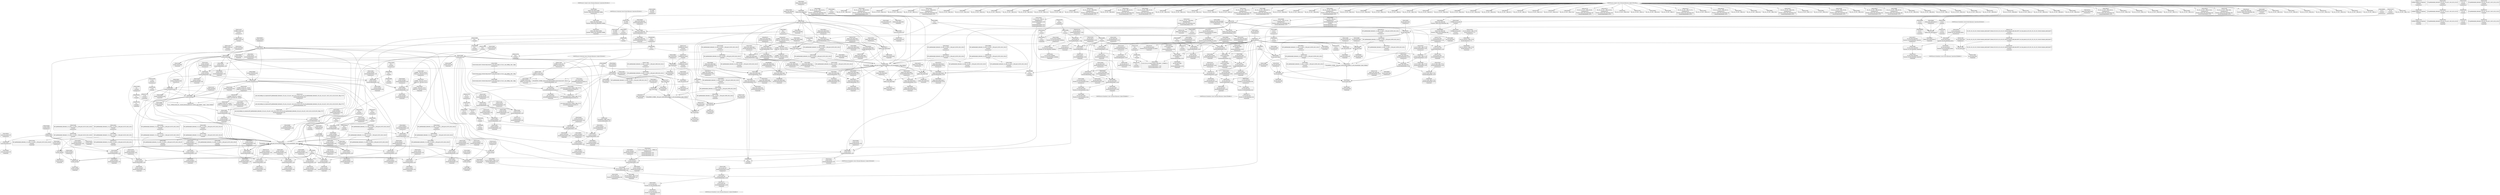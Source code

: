 digraph {
	CE0x51eeea0 [shape=record,shape=Mrecord,label="{CE0x51eeea0|ipc_has_perm:bb|*SummSource*}"]
	CE0x51f1180 [shape=record,shape=Mrecord,label="{CE0x51f1180|current_sid:tmp11|security/selinux/hooks.c,218}"]
	CE0x51edf50 [shape=record,shape=Mrecord,label="{CE0x51edf50|i64*_getelementptr_inbounds_(_6_x_i64_,_6_x_i64_*___llvm_gcov_ctr316,_i64_0,_i64_4)|*Constant*|*SummSource*}"]
	CE0x5232710 [shape=record,shape=Mrecord,label="{CE0x5232710|i1_true|*Constant*|*SummSink*}"]
	CE0x51ec700 [shape=record,shape=Mrecord,label="{CE0x51ec700|80:_i32,_112:_i8*,_:_CRE_68,69_}"]
	CE0x520eed0 [shape=record,shape=Mrecord,label="{CE0x520eed0|current_sid:security|security/selinux/hooks.c,218|*SummSink*}"]
	CE0x51d6560 [shape=record,shape=Mrecord,label="{CE0x51d6560|i32_16|*Constant*|*SummSource*}"]
	CE0x51e70a0 [shape=record,shape=Mrecord,label="{CE0x51e70a0|80:_i32,_112:_i8*,_:_CRE_2,3_}"]
	CE0x51e9460 [shape=record,shape=Mrecord,label="{CE0x51e9460|80:_i32,_112:_i8*,_:_CRE_54,55_}"]
	CE0x51f4eb0 [shape=record,shape=Mrecord,label="{CE0x51f4eb0|selinux_shm_shmat:tmp4|security/selinux/hooks.c,5374}"]
	CE0x51cdbb0 [shape=record,shape=Mrecord,label="{CE0x51cdbb0|80:_i32,_112:_i8*,_:_CRE_66,67_}"]
	CE0x51ee0d0 [shape=record,shape=Mrecord,label="{CE0x51ee0d0|i64*_getelementptr_inbounds_(_6_x_i64_,_6_x_i64_*___llvm_gcov_ctr316,_i64_0,_i64_4)|*Constant*|*SummSink*}"]
	CE0x5209c40 [shape=record,shape=Mrecord,label="{CE0x5209c40|current_sid:entry}"]
	CE0x5232af0 [shape=record,shape=Mrecord,label="{CE0x5232af0|i64*_getelementptr_inbounds_(_11_x_i64_,_11_x_i64_*___llvm_gcov_ctr125,_i64_0,_i64_8)|*Constant*|*SummSource*}"]
	CE0x51fbb10 [shape=record,shape=Mrecord,label="{CE0x51fbb10|selinux_shm_shmat:tobool|security/selinux/hooks.c,5374|*SummSource*}"]
	CE0x51e58a0 [shape=record,shape=Mrecord,label="{CE0x51e58a0|selinux_shm_shmat:shmflg|Function::selinux_shm_shmat&Arg::shmflg::}"]
	CE0x51e5e50 [shape=record,shape=Mrecord,label="{CE0x51e5e50|current_sid:tmp13|security/selinux/hooks.c,218|*SummSource*}"]
	CE0x5232a80 [shape=record,shape=Mrecord,label="{CE0x5232a80|i64*_getelementptr_inbounds_(_11_x_i64_,_11_x_i64_*___llvm_gcov_ctr125,_i64_0,_i64_8)|*Constant*}"]
	CE0x51fe260 [shape=record,shape=Mrecord,label="{CE0x51fe260|selinux_shm_shmat:tmp7|security/selinux/hooks.c,5375|*SummSink*}"]
	CE0x522c3a0 [shape=record,shape=Mrecord,label="{CE0x522c3a0|_call_void_lockdep_rcu_suspicious(i8*_getelementptr_inbounds_(_25_x_i8_,_25_x_i8_*_.str3,_i32_0,_i32_0),_i32_218,_i8*_getelementptr_inbounds_(_45_x_i8_,_45_x_i8_*_.str12,_i32_0,_i32_0))_#10,_!dbg_!27727|security/selinux/hooks.c,218}"]
	CE0x51deea0 [shape=record,shape=Mrecord,label="{CE0x51deea0|i64*_getelementptr_inbounds_(_6_x_i64_,_6_x_i64_*___llvm_gcov_ctr316,_i64_0,_i64_0)|*Constant*|*SummSource*}"]
	CE0x5236390 [shape=record,shape=Mrecord,label="{CE0x5236390|i64*_getelementptr_inbounds_(_11_x_i64_,_11_x_i64_*___llvm_gcov_ctr125,_i64_0,_i64_0)|*Constant*}"]
	CE0x5235390 [shape=record,shape=Mrecord,label="{CE0x5235390|current_sid:tmp10|security/selinux/hooks.c,218}"]
	CE0x5237780 [shape=record,shape=Mrecord,label="{CE0x5237780|GLOBAL:lockdep_rcu_suspicious|*Constant*|*SummSink*}"]
	CE0x51e8010 [shape=record,shape=Mrecord,label="{CE0x51e8010|selinux_shm_shmat:tmp|*SummSource*}"]
	CE0x51ece20 [shape=record,shape=Mrecord,label="{CE0x51ece20|80:_i32,_112:_i8*,_:_CRE_80,84_|*MultipleSource*|Function::selinux_shm_shmat&Arg::shp::|security/selinux/hooks.c,5379}"]
	CE0x51cd820 [shape=record,shape=Mrecord,label="{CE0x51cd820|80:_i32,_112:_i8*,_:_CRE_63,64_}"]
	CE0x5210780 [shape=record,shape=Mrecord,label="{CE0x5210780|i64_0|*Constant*}"]
	CE0x51ed9d0 [shape=record,shape=Mrecord,label="{CE0x51ed9d0|ipc_has_perm:security|security/selinux/hooks.c,5131}"]
	CE0x52260b0 [shape=record,shape=Mrecord,label="{CE0x52260b0|0:_i16,_4:_i32,_:_CRE_4,8_|*MultipleSource*|security/selinux/hooks.c,5136|*LoadInst*|security/selinux/hooks.c,5131|security/selinux/hooks.c,5131}"]
	CE0x51e1fb0 [shape=record,shape=Mrecord,label="{CE0x51e1fb0|selinux_shm_shmat:perms.0}"]
	CE0x5206a80 [shape=record,shape=Mrecord,label="{CE0x5206a80|current_sid:call|security/selinux/hooks.c,218|*SummSink*}"]
	CE0x5206880 [shape=record,shape=Mrecord,label="{CE0x5206880|ipc_has_perm:tmp2}"]
	CE0x5230db0 [shape=record,shape=Mrecord,label="{CE0x5230db0|get_current:entry|*SummSource*}"]
	CE0x51efb20 [shape=record,shape=Mrecord,label="{CE0x51efb20|GLOBAL:ipc_has_perm|*Constant*|*SummSink*}"]
	CE0x51fb350 [shape=record,shape=Mrecord,label="{CE0x51fb350|selinux_shm_shmat:tmp5|security/selinux/hooks.c,5374}"]
	CE0x5228440 [shape=record,shape=Mrecord,label="{CE0x5228440|avc_has_perm:tsid|Function::avc_has_perm&Arg::tsid::}"]
	CE0x51f59b0 [shape=record,shape=Mrecord,label="{CE0x51f59b0|get_current:tmp2|*SummSink*}"]
	CE0x51edba0 [shape=record,shape=Mrecord,label="{CE0x51edba0|ipc_has_perm:security|security/selinux/hooks.c,5131|*SummSink*}"]
	CE0x51f6460 [shape=record,shape=Mrecord,label="{CE0x51f6460|_ret_i32_%tmp24,_!dbg_!27742|security/selinux/hooks.c,220}"]
	CE0x51f0b40 [shape=record,shape=Mrecord,label="{CE0x51f0b40|ipc_has_perm:bb|*SummSink*}"]
	CE0x51ce5a0 [shape=record,shape=Mrecord,label="{CE0x51ce5a0|GLOBAL:current_sid|*Constant*|*SummSink*}"]
	CE0x5234d70 [shape=record,shape=Mrecord,label="{CE0x5234d70|current_sid:bb}"]
	CE0x51d7820 [shape=record,shape=Mrecord,label="{CE0x51d7820|selinux_shm_shmat:if.else|*SummSource*}"]
	CE0x4aa9030 [shape=record,shape=Mrecord,label="{CE0x4aa9030|selinux_shm_shmat:tmp2|security/selinux/hooks.c,5374|*SummSink*}"]
	CE0x5201100 [shape=record,shape=Mrecord,label="{CE0x5201100|ipc_has_perm:ad|security/selinux/hooks.c, 5128|*SummSource*}"]
	CE0x520b920 [shape=record,shape=Mrecord,label="{CE0x520b920|current_sid:tmp24|security/selinux/hooks.c,220|*SummSource*}"]
	CE0x66c7ee0 [shape=record,shape=Mrecord,label="{CE0x66c7ee0|selinux_shm_shmat:tmp|*SummSink*}"]
	CE0x51fe110 [shape=record,shape=Mrecord,label="{CE0x51fe110|selinux_shm_shmat:tmp7|security/selinux/hooks.c,5375|*SummSource*}"]
	CE0x5210120 [shape=record,shape=Mrecord,label="{CE0x5210120|current_sid:if.then|*SummSource*}"]
	CE0x5236ca0 [shape=record,shape=Mrecord,label="{CE0x5236ca0|GLOBAL:__llvm_gcov_ctr125|Global_var:__llvm_gcov_ctr125|*SummSink*}"]
	CE0x5206670 [shape=record,shape=Mrecord,label="{CE0x5206670|get_current:tmp3|*SummSource*}"]
	CE0x51ce280 [shape=record,shape=Mrecord,label="{CE0x51ce280|GLOBAL:current_sid|*Constant*}"]
	CE0x5235d80 [shape=record,shape=Mrecord,label="{CE0x5235d80|i64_2|*Constant*}"]
	CE0x523c940 [shape=record,shape=Mrecord,label="{CE0x523c940|i64*_getelementptr_inbounds_(_11_x_i64_,_11_x_i64_*___llvm_gcov_ctr125,_i64_0,_i64_9)|*Constant*|*SummSource*}"]
	CE0x51e7600 [shape=record,shape=Mrecord,label="{CE0x51e7600|_call_void_mcount()_#3|*SummSink*}"]
	CE0x51e5910 [shape=record,shape=Mrecord,label="{CE0x51e5910|selinux_shm_shmat:shmflg|Function::selinux_shm_shmat&Arg::shmflg::|*SummSink*}"]
	CE0x51db010 [shape=record,shape=Mrecord,label="{CE0x51db010|80:_i32,_112:_i8*,_:_CRE_100,102_|*MultipleSource*|Function::selinux_shm_shmat&Arg::shp::|security/selinux/hooks.c,5379}"]
	CE0x51dcea0 [shape=record,shape=Mrecord,label="{CE0x51dcea0|selinux_shm_shmat:call|security/selinux/hooks.c,5379|*SummSource*}"]
	CE0x51e0bf0 [shape=record,shape=Mrecord,label="{CE0x51e0bf0|_call_void_mcount()_#3|*SummSink*}"]
	CE0x5205be0 [shape=record,shape=Mrecord,label="{CE0x5205be0|current_sid:tmp9|security/selinux/hooks.c,218}"]
	CE0x5226b90 [shape=record,shape=Mrecord,label="{CE0x5226b90|ipc_has_perm:tmp8|security/selinux/hooks.c,5136}"]
	CE0x51ec090 [shape=record,shape=Mrecord,label="{CE0x51ec090|current_sid:do.end|*SummSink*}"]
	CE0x523cf00 [shape=record,shape=Mrecord,label="{CE0x523cf00|current_sid:tmp17|security/selinux/hooks.c,218|*SummSource*}"]
	CE0x522c820 [shape=record,shape=Mrecord,label="{CE0x522c820|i8*_getelementptr_inbounds_(_25_x_i8_,_25_x_i8_*_.str3,_i32_0,_i32_0)|*Constant*|*SummSource*}"]
	CE0x523cad0 [shape=record,shape=Mrecord,label="{CE0x523cad0|i64*_getelementptr_inbounds_(_11_x_i64_,_11_x_i64_*___llvm_gcov_ctr125,_i64_0,_i64_9)|*Constant*|*SummSink*}"]
	CE0x51efee0 [shape=record,shape=Mrecord,label="{CE0x51efee0|ipc_has_perm:perms|Function::ipc_has_perm&Arg::perms::}"]
	"CONST[source:1(input),value:2(dynamic)][purpose:{object}][SrcIdx:2]"
	CE0x51e8c10 [shape=record,shape=Mrecord,label="{CE0x51e8c10|80:_i32,_112:_i8*,_:_CRE_47,48_}"]
	CE0x51f44c0 [shape=record,shape=Mrecord,label="{CE0x51f44c0|selinux_shm_shmat:tmp6|security/selinux/hooks.c,5375|*SummSink*}"]
	CE0x5200be0 [shape=record,shape=Mrecord,label="{CE0x5200be0|current_sid:tobool1|security/selinux/hooks.c,218|*SummSource*}"]
	CE0x5235220 [shape=record,shape=Mrecord,label="{CE0x5235220|i64_4|*Constant*|*SummSink*}"]
	CE0x51e1ee0 [shape=record,shape=Mrecord,label="{CE0x51e1ee0|i32_48|*Constant*|*SummSink*}"]
	CE0x51f33f0 [shape=record,shape=Mrecord,label="{CE0x51f33f0|_ret_i32_%call,_!dbg_!27724|security/selinux/hooks.c,5379|*SummSink*}"]
	CE0x5226dc0 [shape=record,shape=Mrecord,label="{CE0x5226dc0|ipc_has_perm:tmp8|security/selinux/hooks.c,5136|*SummSource*}"]
	CE0x5231860 [shape=record,shape=Mrecord,label="{CE0x5231860|current_sid:cred|security/selinux/hooks.c,218}"]
	CE0x51e06e0 [shape=record,shape=Mrecord,label="{CE0x51e06e0|selinux_shm_shmat:shp|Function::selinux_shm_shmat&Arg::shp::|*SummSink*}"]
	CE0x5237b20 [shape=record,shape=Mrecord,label="{CE0x5237b20|i32_218|*Constant*|*SummSource*}"]
	CE0x51f7f50 [shape=record,shape=Mrecord,label="{CE0x51f7f50|selinux_shm_shmat:tmp3|security/selinux/hooks.c,5374}"]
	CE0x51f89a0 [shape=record,shape=Mrecord,label="{CE0x51f89a0|selinux_shm_shmat:shp|Function::selinux_shm_shmat&Arg::shp::}"]
	CE0x52323f0 [shape=record,shape=Mrecord,label="{CE0x52323f0|i1_true|*Constant*}"]
	CE0x520bc60 [shape=record,shape=Mrecord,label="{CE0x520bc60|get_current:bb|*SummSource*}"]
	CE0x521ec10 [shape=record,shape=Mrecord,label="{CE0x521ec10|GLOBAL:get_current|*Constant*|*SummSource*}"]
	CE0x51e9c80 [shape=record,shape=Mrecord,label="{CE0x51e9c80|80:_i32,_112:_i8*,_:_CRE_11,12_}"]
	CE0x5200650 [shape=record,shape=Mrecord,label="{CE0x5200650|current_sid:tmp7|security/selinux/hooks.c,218|*SummSink*}"]
	CE0x51e7d40 [shape=record,shape=Mrecord,label="{CE0x51e7d40|selinux_shm_shmat:tmp}"]
	CE0x5231740 [shape=record,shape=Mrecord,label="{CE0x5231740|i32_78|*Constant*|*SummSource*}"]
	CE0x51f8bc0 [shape=record,shape=Mrecord,label="{CE0x51f8bc0|selinux_shm_shmat:perms.0|*SummSink*}"]
	CE0x51f30e0 [shape=record,shape=Mrecord,label="{CE0x51f30e0|ipc_has_perm:tmp3}"]
	CE0x51d72f0 [shape=record,shape=Mrecord,label="{CE0x51d72f0|selinux_shm_shmat:if.end}"]
	CE0x5234de0 [shape=record,shape=Mrecord,label="{CE0x5234de0|current_sid:bb|*SummSource*}"]
	CE0x5209670 [shape=record,shape=Mrecord,label="{CE0x5209670|current_sid:tmp15|security/selinux/hooks.c,218|*SummSink*}"]
	CE0x51cd360 [shape=record,shape=Mrecord,label="{CE0x51cd360|80:_i32,_112:_i8*,_:_CRE_59,60_}"]
	CE0x5226830 [shape=record,shape=Mrecord,label="{CE0x5226830|ipc_has_perm:tmp7|security/selinux/hooks.c,5136|*SummSink*}"]
	CE0x5235b70 [shape=record,shape=Mrecord,label="{CE0x5235b70|current_sid:tobool|security/selinux/hooks.c,218|*SummSource*}"]
	CE0x51df310 [shape=record,shape=Mrecord,label="{CE0x51df310|selinux_shm_shmat:bb|*SummSink*}"]
	CE0x51da520 [shape=record,shape=Mrecord,label="{CE0x51da520|i64_1|*Constant*|*SummSink*}"]
	CE0x51fea80 [shape=record,shape=Mrecord,label="{CE0x51fea80|_call_void_mcount()_#3|*SummSource*}"]
	CE0x51ec960 [shape=record,shape=Mrecord,label="{CE0x51ec960|80:_i32,_112:_i8*,_:_CRE_70,71_}"]
	CE0x51fb1e0 [shape=record,shape=Mrecord,label="{CE0x51fb1e0|selinux_shm_shmat:shp|Function::selinux_shm_shmat&Arg::shp::|*SummSource*}"]
	CE0x5228a80 [shape=record,shape=Mrecord,label="{CE0x5228a80|avc_has_perm:tclass|Function::avc_has_perm&Arg::tclass::|*SummSource*}"]
	CE0x51e4ad0 [shape=record,shape=Mrecord,label="{CE0x51e4ad0|80:_i32,_112:_i8*,_:_CRE_14,15_}"]
	CE0x51dbc50 [shape=record,shape=Mrecord,label="{CE0x51dbc50|80:_i32,_112:_i8*,_:_CRE_152,160_|*MultipleSource*|Function::selinux_shm_shmat&Arg::shp::|security/selinux/hooks.c,5379}"]
	CE0x51eccf0 [shape=record,shape=Mrecord,label="{CE0x51eccf0|80:_i32,_112:_i8*,_:_CRE_76,80_|*MultipleSource*|Function::selinux_shm_shmat&Arg::shp::|security/selinux/hooks.c,5379}"]
	CE0x522cb60 [shape=record,shape=Mrecord,label="{CE0x522cb60|i8*_getelementptr_inbounds_(_25_x_i8_,_25_x_i8_*_.str3,_i32_0,_i32_0)|*Constant*}"]
	CE0x5230d00 [shape=record,shape=Mrecord,label="{CE0x5230d00|get_current:entry}"]
	CE0x51e9330 [shape=record,shape=Mrecord,label="{CE0x51e9330|80:_i32,_112:_i8*,_:_CRE_53,54_}"]
	CE0x51f46c0 [shape=record,shape=Mrecord,label="{CE0x51f46c0|selinux_shm_shmat:tmp7|security/selinux/hooks.c,5375}"]
	CE0x5232590 [shape=record,shape=Mrecord,label="{CE0x5232590|i1_true|*Constant*|*SummSource*}"]
	CE0x51f4860 [shape=record,shape=Mrecord,label="{CE0x51f4860|selinux_shm_shmat:and|security/selinux/hooks.c,5374|*SummSink*}"]
	CE0x51f4f90 [shape=record,shape=Mrecord,label="{CE0x51f4f90|selinux_shm_shmat:tmp3|security/selinux/hooks.c,5374|*SummSink*}"]
	CE0x51e96c0 [shape=record,shape=Mrecord,label="{CE0x51e96c0|80:_i32,_112:_i8*,_:_CRE_56,57_}"]
	CE0x5233db0 [shape=record,shape=Mrecord,label="{CE0x5233db0|current_sid:if.end}"]
	CE0x52207b0 [shape=record,shape=Mrecord,label="{CE0x52207b0|ipc_has_perm:key|security/selinux/hooks.c,5134|*SummSink*}"]
	CE0x51e7670 [shape=record,shape=Mrecord,label="{CE0x51e7670|i32_4096|*Constant*}"]
	CE0x51f9c10 [shape=record,shape=Mrecord,label="{CE0x51f9c10|80:_i32,_112:_i8*,_:_CRE_40,41_}"]
	CE0x52060a0 [shape=record,shape=Mrecord,label="{CE0x52060a0|current_sid:tmp10|security/selinux/hooks.c,218|*SummSource*}"]
	CE0x5201e20 [shape=record,shape=Mrecord,label="{CE0x5201e20|80:_i32,_112:_i8*,_:_CRE_23,24_}"]
	CE0x51ebd00 [shape=record,shape=Mrecord,label="{CE0x51ebd00|ipc_has_perm:tmp6|*LoadInst*|security/selinux/hooks.c,5134}"]
	CE0x51e9200 [shape=record,shape=Mrecord,label="{CE0x51e9200|80:_i32,_112:_i8*,_:_CRE_52,53_}"]
	CE0x51faa90 [shape=record,shape=Mrecord,label="{CE0x51faa90|i32_16|*Constant*}"]
	CE0x51ff910 [shape=record,shape=Mrecord,label="{CE0x51ff910|i64*_getelementptr_inbounds_(_2_x_i64_,_2_x_i64_*___llvm_gcov_ctr294,_i64_0,_i64_0)|*Constant*|*SummSource*}"]
	CE0x51fa330 [shape=record,shape=Mrecord,label="{CE0x51fa330|80:_i32,_112:_i8*,_:_CRE_46,47_}"]
	CE0x51f05e0 [shape=record,shape=Mrecord,label="{CE0x51f05e0|_ret_i32_%call2,_!dbg_!27728|security/selinux/hooks.c,5136}"]
	CE0x5227700 [shape=record,shape=Mrecord,label="{CE0x5227700|i32_(i32,_i32,_i16,_i32,_%struct.common_audit_data*)*_bitcast_(i32_(i32,_i32,_i16,_i32,_%struct.common_audit_data.495*)*_avc_has_perm_to_i32_(i32,_i32,_i16,_i32,_%struct.common_audit_data*)*)|*Constant*|*SummSource*}"]
	CE0x51fd900 [shape=record,shape=Mrecord,label="{CE0x51fd900|selinux_shm_shmat:tobool|security/selinux/hooks.c,5374|*SummSink*}"]
	CE0x52350f0 [shape=record,shape=Mrecord,label="{CE0x52350f0|i64_4|*Constant*|*SummSource*}"]
	CE0x51f82e0 [shape=record,shape=Mrecord,label="{CE0x51f82e0|80:_i32,_112:_i8*,_:_CRE_0,1_}"]
	CE0x51cec00 [shape=record,shape=Mrecord,label="{CE0x51cec00|80:_i32,_112:_i8*,_:_CRE_17,18_}"]
	CE0x524c600 [shape=record,shape=Mrecord,label="{CE0x524c600|i64*_getelementptr_inbounds_(_2_x_i64_,_2_x_i64_*___llvm_gcov_ctr98,_i64_0,_i64_0)|*Constant*}"]
	CE0x51feaf0 [shape=record,shape=Mrecord,label="{CE0x51feaf0|_call_void_mcount()_#3}"]
	CE0x5228f90 [shape=record,shape=Mrecord,label="{CE0x5228f90|avc_has_perm:requested|Function::avc_has_perm&Arg::requested::}"]
	CE0x5220020 [shape=record,shape=Mrecord,label="{CE0x5220020|ipc_has_perm:type|security/selinux/hooks.c,5133|*SummSource*}"]
	"CONST[source:2(external),value:2(dynamic)][purpose:{subject}][SrcIdx:5]"
	CE0x5200d60 [shape=record,shape=Mrecord,label="{CE0x5200d60|current_sid:tobool1|security/selinux/hooks.c,218|*SummSink*}"]
	CE0x51f74d0 [shape=record,shape=Mrecord,label="{CE0x51f74d0|i32_48|*Constant*}"]
	CE0x51fa810 [shape=record,shape=Mrecord,label="{CE0x51fa810|selinux_shm_shmat:tmp8|security/selinux/hooks.c,5377|*SummSink*}"]
	CE0x51e46d0 [shape=record,shape=Mrecord,label="{CE0x51e46d0|ipc_has_perm:tmp1|*SummSink*}"]
	CE0x522d980 [shape=record,shape=Mrecord,label="{CE0x522d980|current_sid:land.lhs.true2|*SummSink*}"]
	CE0x52316d0 [shape=record,shape=Mrecord,label="{CE0x52316d0|i32_78|*Constant*|*SummSink*}"]
	CE0x51cdd50 [shape=record,shape=Mrecord,label="{CE0x51cdd50|ipc_has_perm:tmp3|*SummSource*}"]
	CE0x686e900 [shape=record,shape=Mrecord,label="{CE0x686e900|selinux_shm_shmat:tmp4|security/selinux/hooks.c,5374|*SummSink*}"]
	CE0x6593d40 [shape=record,shape=Mrecord,label="{CE0x6593d40|i64_0|*Constant*}"]
	CE0x51e31d0 [shape=record,shape=Mrecord,label="{CE0x51e31d0|selinux_shm_shmat:tmp11|security/selinux/hooks.c,5379|*SummSource*}"]
	CE0x5226ab0 [shape=record,shape=Mrecord,label="{CE0x5226ab0|ipc_has_perm:sclass|security/selinux/hooks.c,5136|*SummSink*}"]
	CE0x5228330 [shape=record,shape=Mrecord,label="{CE0x5228330|avc_has_perm:ssid|Function::avc_has_perm&Arg::ssid::|*SummSink*}"]
	CE0x521e430 [shape=record,shape=Mrecord,label="{CE0x521e430|current_sid:call4|security/selinux/hooks.c,218}"]
	CE0x51da340 [shape=record,shape=Mrecord,label="{CE0x51da340|selinux_shm_shmat:if.else|*SummSink*}"]
	CE0x51ebe00 [shape=record,shape=Mrecord,label="{CE0x51ebe00|ipc_has_perm:tmp6|*LoadInst*|security/selinux/hooks.c,5134|*SummSink*}"]
	CE0x52251f0 [shape=record,shape=Mrecord,label="{CE0x52251f0|ipc_has_perm:u|security/selinux/hooks.c,5134|*SummSink*}"]
	CE0x51ebd70 [shape=record,shape=Mrecord,label="{CE0x51ebd70|ipc_has_perm:tmp6|*LoadInst*|security/selinux/hooks.c,5134|*SummSource*}"]
	CE0x523c370 [shape=record,shape=Mrecord,label="{CE0x523c370|i8*_getelementptr_inbounds_(_45_x_i8_,_45_x_i8_*_.str12,_i32_0,_i32_0)|*Constant*}"]
	CE0x5248560 [shape=record,shape=Mrecord,label="{CE0x5248560|get_current:tmp4|./arch/x86/include/asm/current.h,14|*SummSink*}"]
	CE0x51dba80 [shape=record,shape=Mrecord,label="{CE0x51dba80|80:_i32,_112:_i8*,_:_CRE_144,152_|*MultipleSource*|Function::selinux_shm_shmat&Arg::shp::|security/selinux/hooks.c,5379}"]
	CE0x5233600 [shape=record,shape=Mrecord,label="{CE0x5233600|i8_1|*Constant*|*SummSource*}"]
	CE0x51cee60 [shape=record,shape=Mrecord,label="{CE0x51cee60|80:_i32,_112:_i8*,_:_CRE_19,20_}"]
	CE0x51f60d0 [shape=record,shape=Mrecord,label="{CE0x51f60d0|_call_void_mcount()_#3|*SummSink*}"]
	CE0x51f0760 [shape=record,shape=Mrecord,label="{CE0x51f0760|_ret_i32_%call2,_!dbg_!27728|security/selinux/hooks.c,5136|*SummSource*}"]
	CE0x51f7340 [shape=record,shape=Mrecord,label="{CE0x51f7340|i64*_getelementptr_inbounds_(_6_x_i64_,_6_x_i64_*___llvm_gcov_ctr316,_i64_0,_i64_5)|*Constant*}"]
	CE0x51dc900 [shape=record,shape=Mrecord,label="{CE0x51dc900|80:_i32,_112:_i8*,_:_CRE_200,208_|*MultipleSource*|Function::selinux_shm_shmat&Arg::shp::|security/selinux/hooks.c,5379}"]
	CE0x51f29f0 [shape=record,shape=Mrecord,label="{CE0x51f29f0|ipc_has_perm:tmp|*SummSink*}"]
	CE0x5227dd0 [shape=record,shape=Mrecord,label="{CE0x5227dd0|avc_has_perm:entry|*SummSink*}"]
	CE0x51db3b0 [shape=record,shape=Mrecord,label="{CE0x51db3b0|80:_i32,_112:_i8*,_:_CRE_112,120_|*MultipleSource*|Function::selinux_shm_shmat&Arg::shp::|security/selinux/hooks.c,5379}"]
	CE0x522e4d0 [shape=record,shape=Mrecord,label="{CE0x522e4d0|GLOBAL:current_sid.__warned|Global_var:current_sid.__warned|*SummSink*}"]
	CE0x5235df0 [shape=record,shape=Mrecord,label="{CE0x5235df0|i64_3|*Constant*}"]
	CE0x51f5dc0 [shape=record,shape=Mrecord,label="{CE0x51f5dc0|_call_void_mcount()_#3}"]
	CE0x522d260 [shape=record,shape=Mrecord,label="{CE0x522d260|current_sid:tmp5|security/selinux/hooks.c,218|*SummSink*}"]
	CE0x5201cf0 [shape=record,shape=Mrecord,label="{CE0x5201cf0|80:_i32,_112:_i8*,_:_CRE_22,23_}"]
	CE0x5229fd0 [shape=record,shape=Mrecord,label="{CE0x5229fd0|%struct.task_struct*_(%struct.task_struct**)*_asm_movq_%gs:$_1:P_,$0_,_r,im,_dirflag_,_fpsr_,_flags_|*SummSink*}"]
	CE0x5201f50 [shape=record,shape=Mrecord,label="{CE0x5201f50|80:_i32,_112:_i8*,_:_CRE_24,25_}"]
	CE0x520b150 [shape=record,shape=Mrecord,label="{CE0x520b150|get_current:bb}"]
	CE0x5236690 [shape=record,shape=Mrecord,label="{CE0x5236690|i64*_getelementptr_inbounds_(_11_x_i64_,_11_x_i64_*___llvm_gcov_ctr125,_i64_0,_i64_0)|*Constant*|*SummSink*}"]
	CE0x522d910 [shape=record,shape=Mrecord,label="{CE0x522d910|current_sid:land.lhs.true2|*SummSource*}"]
	CE0x51e05b0 [shape=record,shape=Mrecord,label="{CE0x51e05b0|i32_4096|*Constant*|*SummSource*}"]
	CE0x6e655d0 [shape=record,shape=Mrecord,label="{CE0x6e655d0|i64_0|*Constant*|*SummSource*}"]
	CE0x5209590 [shape=record,shape=Mrecord,label="{CE0x5209590|current_sid:tmp15|security/selinux/hooks.c,218}"]
	CE0x51f4650 [shape=record,shape=Mrecord,label="{CE0x51f4650|i64*_getelementptr_inbounds_(_6_x_i64_,_6_x_i64_*___llvm_gcov_ctr316,_i64_0,_i64_4)|*Constant*}"]
	CE0x5224ee0 [shape=record,shape=Mrecord,label="{CE0x5224ee0|ipc_has_perm:ipc_id|security/selinux/hooks.c,5134}"]
	CE0x52068f0 [shape=record,shape=Mrecord,label="{CE0x52068f0|ipc_has_perm:tmp2|*SummSource*}"]
	CE0x51e9b50 [shape=record,shape=Mrecord,label="{CE0x51e9b50|80:_i32,_112:_i8*,_:_CRE_10,11_}"]
	CE0x51e2df0 [shape=record,shape=Mrecord,label="{CE0x51e2df0|i64_2|*Constant*}"]
	CE0x521df10 [shape=record,shape=Mrecord,label="{CE0x521df10|current_sid:tmp20|security/selinux/hooks.c,218|*SummSource*}"]
	CE0x520ec80 [shape=record,shape=Mrecord,label="{CE0x520ec80|COLLAPSED:_CMRE:_elem_0::|security/selinux/hooks.c,218}"]
	CE0x520abb0 [shape=record,shape=Mrecord,label="{CE0x520abb0|current_sid:sid|security/selinux/hooks.c,220|*SummSource*}"]
	CE0x51dae40 [shape=record,shape=Mrecord,label="{CE0x51dae40|80:_i32,_112:_i8*,_:_CRE_96,100_|*MultipleSource*|Function::selinux_shm_shmat&Arg::shp::|security/selinux/hooks.c,5379}"]
	CE0x5233fc0 [shape=record,shape=Mrecord,label="{CE0x5233fc0|current_sid:if.end|*SummSink*}"]
	CE0x51fe950 [shape=record,shape=Mrecord,label="{CE0x51fe950|80:_i32,_112:_i8*,_:_CRE_30,31_}"]
	CE0x51f6030 [shape=record,shape=Mrecord,label="{CE0x51f6030|_call_void_mcount()_#3|*SummSource*}"]
	CE0x5205db0 [shape=record,shape=Mrecord,label="{CE0x5205db0|current_sid:tmp9|security/selinux/hooks.c,218|*SummSink*}"]
	CE0x51ff5f0 [shape=record,shape=Mrecord,label="{CE0x51ff5f0|80:_i32,_112:_i8*,_:_CRE_35,36_}"]
	CE0x5227af0 [shape=record,shape=Mrecord,label="{CE0x5227af0|avc_has_perm:entry|*SummSource*}"]
	CE0x51f8930 [shape=record,shape=Mrecord,label="{CE0x51f8930|selinux_shm_shmat:tmp10|security/selinux/hooks.c,5379|*SummSink*}"]
	CE0x51f80a0 [shape=record,shape=Mrecord,label="{CE0x51f80a0|i64*_getelementptr_inbounds_(_6_x_i64_,_6_x_i64_*___llvm_gcov_ctr316,_i64_0,_i64_3)|*Constant*}"]
	CE0x5201090 [shape=record,shape=Mrecord,label="{CE0x5201090|ipc_has_perm:ad|security/selinux/hooks.c, 5128}"]
	CE0x5228bb0 [shape=record,shape=Mrecord,label="{CE0x5228bb0|avc_has_perm:tclass|Function::avc_has_perm&Arg::tclass::|*SummSink*}"]
	"CONST[source:0(mediator),value:2(dynamic)][purpose:{subject}][SnkIdx:0]"
	CE0x52291e0 [shape=record,shape=Mrecord,label="{CE0x52291e0|avc_has_perm:requested|Function::avc_has_perm&Arg::requested::|*SummSink*}"]
	CE0x5234af0 [shape=record,shape=Mrecord,label="{CE0x5234af0|current_sid:do.body|*SummSink*}"]
	CE0x51fa880 [shape=record,shape=Mrecord,label="{CE0x51fa880|selinux_shm_shmat:tmp8|security/selinux/hooks.c,5377|*SummSource*}"]
	CE0x51f4940 [shape=record,shape=Mrecord,label="{CE0x51f4940|i32_0|*Constant*|*SummSource*}"]
	CE0x52201c0 [shape=record,shape=Mrecord,label="{CE0x52201c0|ipc_has_perm:type|security/selinux/hooks.c,5133|*SummSink*}"]
	"CONST[source:0(mediator),value:0(static)][purpose:{operation}][SrcIdx:4]"
	CE0x51e4870 [shape=record,shape=Mrecord,label="{CE0x51e4870|i32_1|*Constant*|*SummSink*}"]
	CE0x5247cd0 [shape=record,shape=Mrecord,label="{CE0x5247cd0|i64*_getelementptr_inbounds_(_2_x_i64_,_2_x_i64_*___llvm_gcov_ctr98,_i64_0,_i64_1)|*Constant*|*SummSink*}"]
	CE0x51fbdd0 [shape=record,shape=Mrecord,label="{CE0x51fbdd0|i64_1|*Constant*}"]
	CE0x51e0960 [shape=record,shape=Mrecord,label="{CE0x51e0960|selinux_shm_shmat:shm_perm|security/selinux/hooks.c,5379|*SummSource*}"]
	CE0x5231210 [shape=record,shape=Mrecord,label="{CE0x5231210|_ret_%struct.task_struct*_%tmp4,_!dbg_!27714|./arch/x86/include/asm/current.h,14|*SummSink*}"]
	CE0x51eb740 [shape=record,shape=Mrecord,label="{CE0x51eb740|i32_3|*Constant*|*SummSink*}"]
	CE0x523c4a0 [shape=record,shape=Mrecord,label="{CE0x523c4a0|i8*_getelementptr_inbounds_(_45_x_i8_,_45_x_i8_*_.str12,_i32_0,_i32_0)|*Constant*|*SummSink*}"]
	CE0x51f5190 [shape=record,shape=Mrecord,label="{CE0x51f5190|COLLAPSED:_GCMRE___llvm_gcov_ctr294_internal_global_2_x_i64_zeroinitializer:_elem_0:default:}"]
	CE0x51f6650 [shape=record,shape=Mrecord,label="{CE0x51f6650|_ret_i32_%tmp24,_!dbg_!27742|security/selinux/hooks.c,220|*SummSource*}"]
	"CONST[source:0(mediator),value:2(dynamic)][purpose:{object}][SnkIdx:2]"
	CE0x51e7db0 [shape=record,shape=Mrecord,label="{CE0x51e7db0|COLLAPSED:_GCMRE___llvm_gcov_ctr316_internal_global_6_x_i64_zeroinitializer:_elem_0:default:}"]
	CE0x51efd30 [shape=record,shape=Mrecord,label="{CE0x51efd30|ipc_has_perm:entry|*SummSource*}"]
	CE0x52288e0 [shape=record,shape=Mrecord,label="{CE0x52288e0|avc_has_perm:tclass|Function::avc_has_perm&Arg::tclass::}"]
	CE0x5233ca0 [shape=record,shape=Mrecord,label="{CE0x5233ca0|current_sid:do.body|*SummSource*}"]
	CE0x521dd90 [shape=record,shape=Mrecord,label="{CE0x521dd90|current_sid:tmp20|security/selinux/hooks.c,218}"]
	CE0x51cef90 [shape=record,shape=Mrecord,label="{CE0x51cef90|80:_i32,_112:_i8*,_:_CRE_20,21_}"]
	CE0x51e8fa0 [shape=record,shape=Mrecord,label="{CE0x51e8fa0|80:_i32,_112:_i8*,_:_CRE_50,51_}"]
	CE0x5233300 [shape=record,shape=Mrecord,label="{CE0x5233300|current_sid:tmp16|security/selinux/hooks.c,218|*SummSink*}"]
	CE0x51d65d0 [shape=record,shape=Mrecord,label="{CE0x51d65d0|i32_16|*Constant*|*SummSink*}"]
	CE0x51cddf0 [shape=record,shape=Mrecord,label="{CE0x51cddf0|ipc_has_perm:tmp3|*SummSink*}"]
	CE0x5229760 [shape=record,shape=Mrecord,label="{CE0x5229760|_ret_i32_%retval.0,_!dbg_!27728|security/selinux/avc.c,775|*SummSource*}"]
	CE0x51fb6d0 [shape=record,shape=Mrecord,label="{CE0x51fb6d0|selinux_shm_shmat:tmp6|security/selinux/hooks.c,5375|*SummSource*}"]
	CE0x522a230 [shape=record,shape=Mrecord,label="{CE0x522a230|current_sid:tmp|*SummSource*}"]
	CE0x5229e60 [shape=record,shape=Mrecord,label="{CE0x5229e60|%struct.task_struct*_(%struct.task_struct**)*_asm_movq_%gs:$_1:P_,$0_,_r,im,_dirflag_,_fpsr_,_flags_}"]
	CE0x522a1c0 [shape=record,shape=Mrecord,label="{CE0x522a1c0|COLLAPSED:_GCMRE___llvm_gcov_ctr125_internal_global_11_x_i64_zeroinitializer:_elem_0:default:}"]
	CE0x51ced30 [shape=record,shape=Mrecord,label="{CE0x51ced30|80:_i32,_112:_i8*,_:_CRE_18,19_}"]
	CE0x51e3970 [shape=record,shape=Mrecord,label="{CE0x51e3970|GLOBAL:__llvm_gcov_ctr125|Global_var:__llvm_gcov_ctr125}"]
	CE0x5201530 [shape=record,shape=Mrecord,label="{CE0x5201530|0:_i8,_:_GCMR_current_sid.__warned_internal_global_i8_0,_section_.data.unlikely_,_align_1:_elem_0:default:}"]
	CE0x51fe6f0 [shape=record,shape=Mrecord,label="{CE0x51fe6f0|80:_i32,_112:_i8*,_:_CRE_28,29_}"]
	CE0x51fbc70 [shape=record,shape=Mrecord,label="{CE0x51fbc70|selinux_shm_shmat:if.else}"]
	CE0x51eb6a0 [shape=record,shape=Mrecord,label="{CE0x51eb6a0|i32_3|*Constant*|*SummSource*}"]
	CE0x51f32e0 [shape=record,shape=Mrecord,label="{CE0x51f32e0|_ret_i32_%call,_!dbg_!27724|security/selinux/hooks.c,5379|*SummSource*}"]
	CE0x522c480 [shape=record,shape=Mrecord,label="{CE0x522c480|_call_void_lockdep_rcu_suspicious(i8*_getelementptr_inbounds_(_25_x_i8_,_25_x_i8_*_.str3,_i32_0,_i32_0),_i32_218,_i8*_getelementptr_inbounds_(_45_x_i8_,_45_x_i8_*_.str12,_i32_0,_i32_0))_#10,_!dbg_!27727|security/selinux/hooks.c,218|*SummSink*}"]
	CE0x5232140 [shape=record,shape=Mrecord,label="{CE0x5232140|current_sid:tmp14|security/selinux/hooks.c,218|*SummSource*}"]
	CE0x51e0620 [shape=record,shape=Mrecord,label="{CE0x51e0620|i32_4096|*Constant*|*SummSink*}"]
	CE0x51ffdb0 [shape=record,shape=Mrecord,label="{CE0x51ffdb0|i64*_getelementptr_inbounds_(_11_x_i64_,_11_x_i64_*___llvm_gcov_ctr125,_i64_0,_i64_1)|*Constant*}"]
	CE0x51f8db0 [shape=record,shape=Mrecord,label="{CE0x51f8db0|i64*_getelementptr_inbounds_(_6_x_i64_,_6_x_i64_*___llvm_gcov_ctr316,_i64_0,_i64_5)|*Constant*|*SummSource*}"]
	CE0x51f48d0 [shape=record,shape=Mrecord,label="{CE0x51f48d0|i32_0|*Constant*}"]
	CE0x51e90d0 [shape=record,shape=Mrecord,label="{CE0x51e90d0|80:_i32,_112:_i8*,_:_CRE_51,52_}"]
	CE0x51e6310 [shape=record,shape=Mrecord,label="{CE0x51e6310|selinux_shm_shmat:tmp1|*SummSink*}"]
	CE0x51e7920 [shape=record,shape=Mrecord,label="{CE0x51e7920|selinux_shm_shmat:tmp5|security/selinux/hooks.c,5374|*SummSource*}"]
	CE0x5228040 [shape=record,shape=Mrecord,label="{CE0x5228040|avc_has_perm:ssid|Function::avc_has_perm&Arg::ssid::}"]
	CE0x5206b90 [shape=record,shape=Mrecord,label="{CE0x5206b90|i32_0|*Constant*}"]
	CE0x520f3a0 [shape=record,shape=Mrecord,label="{CE0x520f3a0|current_sid:tmp22|security/selinux/hooks.c,218|*SummSource*}"]
	CE0x51f0d20 [shape=record,shape=Mrecord,label="{CE0x51f0d20|current_sid:tmp1}"]
	CE0x51fefb0 [shape=record,shape=Mrecord,label="{CE0x51fefb0|80:_i32,_112:_i8*,_:_CRE_7,8_}"]
	CE0x51cd490 [shape=record,shape=Mrecord,label="{CE0x51cd490|80:_i32,_112:_i8*,_:_CRE_60,61_}"]
	CE0x5231580 [shape=record,shape=Mrecord,label="{CE0x5231580|i32_78|*Constant*}"]
	CE0x520a960 [shape=record,shape=Mrecord,label="{CE0x520a960|current_sid:sid|security/selinux/hooks.c,220}"]
	CE0x51efe00 [shape=record,shape=Mrecord,label="{CE0x51efe00|ipc_has_perm:entry|*SummSink*}"]
	CE0x51e2d80 [shape=record,shape=Mrecord,label="{CE0x51e2d80|i32_0|*Constant*|*SummSink*}"]
	CE0x51ed120 [shape=record,shape=Mrecord,label="{CE0x51ed120|80:_i32,_112:_i8*,_:_CRE_84,88_|*MultipleSource*|Function::selinux_shm_shmat&Arg::shp::|security/selinux/hooks.c,5379}"]
	CE0x5224d00 [shape=record,shape=Mrecord,label="{CE0x5224d00|current_sid:do.end}"]
	CE0x51f17a0 [shape=record,shape=Mrecord,label="{CE0x51f17a0|current_sid:tmp12|security/selinux/hooks.c,218|*SummSource*}"]
	CE0x5234eb0 [shape=record,shape=Mrecord,label="{CE0x5234eb0|i64_4|*Constant*}"]
	CE0x51df050 [shape=record,shape=Mrecord,label="{CE0x51df050|selinux_shm_shmat:tmp1}"]
	CE0x51f86b0 [shape=record,shape=Mrecord,label="{CE0x51f86b0|selinux_shm_shmat:tmp10|security/selinux/hooks.c,5379}"]
	CE0x51dcad0 [shape=record,shape=Mrecord,label="{CE0x51dcad0|GLOBAL:ipc_has_perm|*Constant*}"]
	CE0x51f1d90 [shape=record,shape=Mrecord,label="{CE0x51f1d90|ipc_has_perm:call|security/selinux/hooks.c,5129|*SummSource*}"]
	CE0x5271b90 [shape=record,shape=Mrecord,label="{CE0x5271b90|i64*_getelementptr_inbounds_(_2_x_i64_,_2_x_i64_*___llvm_gcov_ctr98,_i64_0,_i64_1)|*Constant*|*SummSource*}"]
	CE0x51e8d40 [shape=record,shape=Mrecord,label="{CE0x51e8d40|80:_i32,_112:_i8*,_:_CRE_48,49_}"]
	CE0x52319d0 [shape=record,shape=Mrecord,label="{CE0x52319d0|current_sid:cred|security/selinux/hooks.c,218|*SummSource*}"]
	CE0x521dd20 [shape=record,shape=Mrecord,label="{CE0x521dd20|current_sid:tmp19|security/selinux/hooks.c,218|*SummSink*}"]
	CE0x521e6c0 [shape=record,shape=Mrecord,label="{CE0x521e6c0|current_sid:call4|security/selinux/hooks.c,218|*SummSource*}"]
	CE0x51f8a10 [shape=record,shape=Mrecord,label="{CE0x51f8a10|selinux_shm_shmat:entry|*SummSink*}"]
	CE0x522b660 [shape=record,shape=Mrecord,label="{CE0x522b660|current_sid:tmp18|security/selinux/hooks.c,218|*SummSource*}"]
	CE0x51e6150 [shape=record,shape=Mrecord,label="{CE0x51e6150|current_sid:tmp14|security/selinux/hooks.c,218}"]
	CE0x521e0b0 [shape=record,shape=Mrecord,label="{CE0x521e0b0|current_sid:tmp20|security/selinux/hooks.c,218|*SummSink*}"]
	CE0x522bc70 [shape=record,shape=Mrecord,label="{CE0x522bc70|current_sid:tmp19|security/selinux/hooks.c,218|*SummSource*}"]
	CE0x5209600 [shape=record,shape=Mrecord,label="{CE0x5209600|current_sid:tmp15|security/selinux/hooks.c,218|*SummSource*}"]
	CE0x51dc560 [shape=record,shape=Mrecord,label="{CE0x51dc560|80:_i32,_112:_i8*,_:_CRE_184,192_|*MultipleSource*|Function::selinux_shm_shmat&Arg::shp::|security/selinux/hooks.c,5379}"]
	CE0x51db580 [shape=record,shape=Mrecord,label="{CE0x51db580|80:_i32,_112:_i8*,_:_CRE_120,128_|*MultipleSource*|Function::selinux_shm_shmat&Arg::shp::|security/selinux/hooks.c,5379}"]
	CE0x522bb40 [shape=record,shape=Mrecord,label="{CE0x522bb40|i64*_getelementptr_inbounds_(_11_x_i64_,_11_x_i64_*___llvm_gcov_ctr125,_i64_0,_i64_10)|*Constant*}"]
	CE0x5233180 [shape=record,shape=Mrecord,label="{CE0x5233180|current_sid:tmp16|security/selinux/hooks.c,218|*SummSource*}"]
	CE0x520aec0 [shape=record,shape=Mrecord,label="{CE0x520aec0|0:_i32,_4:_i32,_8:_i32,_12:_i32,_:_CMRE_4,8_|*MultipleSource*|security/selinux/hooks.c,218|security/selinux/hooks.c,218|security/selinux/hooks.c,220}"]
	CE0x51f0400 [shape=record,shape=Mrecord,label="{CE0x51f0400|ipc_has_perm:perms|Function::ipc_has_perm&Arg::perms::|*SummSink*}"]
	CE0x51e9590 [shape=record,shape=Mrecord,label="{CE0x51e9590|80:_i32,_112:_i8*,_:_CRE_55,56_}"]
	CE0x5236e50 [shape=record,shape=Mrecord,label="{CE0x5236e50|current_sid:tmp5|security/selinux/hooks.c,218|*SummSource*}"]
	CE0x5229070 [shape=record,shape=Mrecord,label="{CE0x5229070|avc_has_perm:requested|Function::avc_has_perm&Arg::requested::|*SummSource*}"]
	CE0x522b910 [shape=record,shape=Mrecord,label="{CE0x522b910|current_sid:tmp19|security/selinux/hooks.c,218}"]
	CE0x520edf0 [shape=record,shape=Mrecord,label="{CE0x520edf0|current_sid:security|security/selinux/hooks.c,218}"]
	CE0x5225030 [shape=record,shape=Mrecord,label="{CE0x5225030|ipc_has_perm:u|security/selinux/hooks.c,5134|*SummSource*}"]
	CE0x5233f20 [shape=record,shape=Mrecord,label="{CE0x5233f20|current_sid:if.end|*SummSource*}"]
	CE0x52608b0 [shape=record,shape=Mrecord,label="{CE0x52608b0|GLOBAL:current_task|Global_var:current_task|*SummSink*}"]
	CE0x51f6800 [shape=record,shape=Mrecord,label="{CE0x51f6800|ipc_has_perm:security|security/selinux/hooks.c,5131|*SummSource*}"]
	CE0x5205b40 [shape=record,shape=Mrecord,label="{CE0x5205b40|i64_5|*Constant*|*SummSink*}"]
	CE0x521f020 [shape=record,shape=Mrecord,label="{CE0x521f020|ipc_has_perm:tmp5|security/selinux/hooks.c,5131}"]
	CE0x51f2ed0 [shape=record,shape=Mrecord,label="{CE0x51f2ed0|_call_void_mcount()_#3|*SummSource*}"]
	CE0x51d8370 [shape=record,shape=Mrecord,label="{CE0x51d8370|i64*_getelementptr_inbounds_(_6_x_i64_,_6_x_i64_*___llvm_gcov_ctr316,_i64_0,_i64_0)|*Constant*}"]
	CE0x5200780 [shape=record,shape=Mrecord,label="{CE0x5200780|GLOBAL:current_sid.__warned|Global_var:current_sid.__warned}"]
	CE0x51f9d40 [shape=record,shape=Mrecord,label="{CE0x51f9d40|80:_i32,_112:_i8*,_:_CRE_41,42_}"]
	CE0x51ce170 [shape=record,shape=Mrecord,label="{CE0x51ce170|ipc_has_perm:call|security/selinux/hooks.c,5129|*SummSink*}"]
	CE0x51e4c00 [shape=record,shape=Mrecord,label="{CE0x51e4c00|80:_i32,_112:_i8*,_:_CRE_15,16_}"]
	CE0x51ed900 [shape=record,shape=Mrecord,label="{CE0x51ed900|i32_0|*Constant*}"]
	CE0x5231a70 [shape=record,shape=Mrecord,label="{CE0x5231a70|current_sid:cred|security/selinux/hooks.c,218|*SummSink*}"]
	CE0x51ea6c0 [shape=record,shape=Mrecord,label="{CE0x51ea6c0|i64*_getelementptr_inbounds_(_6_x_i64_,_6_x_i64_*___llvm_gcov_ctr316,_i64_0,_i64_3)|*Constant*|*SummSink*}"]
	CE0x51f5640 [shape=record,shape=Mrecord,label="{CE0x51f5640|current_sid:tmp2}"]
	CE0x5233430 [shape=record,shape=Mrecord,label="{CE0x5233430|i8_1|*Constant*}"]
	CE0x52254c0 [shape=record,shape=Mrecord,label="{CE0x52254c0|ipc_has_perm:ipc_id|security/selinux/hooks.c,5134|*SummSource*}"]
	CE0x51fe490 [shape=record,shape=Mrecord,label="{CE0x51fe490|80:_i32,_112:_i8*,_:_CRE_26,27_}"]
	CE0x520f510 [shape=record,shape=Mrecord,label="{CE0x520f510|current_sid:tmp23|security/selinux/hooks.c,218}"]
	CE0x51fed50 [shape=record,shape=Mrecord,label="{CE0x51fed50|80:_i32,_112:_i8*,_:_CRE_5,6_}"]
	"CONST[source:0(mediator),value:2(dynamic)][purpose:{subject}][SrcIdx:6]"
	CE0x4aa90f0 [shape=record,shape=Mrecord,label="{CE0x4aa90f0|GLOBAL:__llvm_gcov_ctr316|Global_var:__llvm_gcov_ctr316}"]
	CE0x52099c0 [shape=record,shape=Mrecord,label="{CE0x52099c0|current_sid:tobool1|security/selinux/hooks.c,218}"]
	CE0x52318d0 [shape=record,shape=Mrecord,label="{CE0x52318d0|COLLAPSED:_GCMRE_current_task_external_global_%struct.task_struct*:_elem_0::|security/selinux/hooks.c,218}"]
	CE0x51e7fa0 [shape=record,shape=Mrecord,label="{CE0x51e7fa0|i64*_getelementptr_inbounds_(_6_x_i64_,_6_x_i64_*___llvm_gcov_ctr316,_i64_0,_i64_0)|*Constant*|*SummSink*}"]
	CE0x522ebe0 [shape=record,shape=Mrecord,label="{CE0x522ebe0|current_sid:tmp6|security/selinux/hooks.c,218|*SummSink*}"]
	CE0x51ecbc0 [shape=record,shape=Mrecord,label="{CE0x51ecbc0|80:_i32,_112:_i8*,_:_CRE_72,73_|*MultipleSource*|Function::selinux_shm_shmat&Arg::shp::|security/selinux/hooks.c,5379}"]
	CE0x5232040 [shape=record,shape=Mrecord,label="{CE0x5232040|i32_22|*Constant*}"]
	CE0x522e600 [shape=record,shape=Mrecord,label="{CE0x522e600|current_sid:tmp8|security/selinux/hooks.c,218}"]
	CE0x51dbff0 [shape=record,shape=Mrecord,label="{CE0x51dbff0|80:_i32,_112:_i8*,_:_CRE_168,172_|*MultipleSource*|Function::selinux_shm_shmat&Arg::shp::|security/selinux/hooks.c,5379}"]
	CE0x522b470 [shape=record,shape=Mrecord,label="{CE0x522b470|current_sid:tmp18|security/selinux/hooks.c,218}"]
	CE0x523c430 [shape=record,shape=Mrecord,label="{CE0x523c430|i8*_getelementptr_inbounds_(_45_x_i8_,_45_x_i8_*_.str12,_i32_0,_i32_0)|*Constant*|*SummSource*}"]
	CE0x51e65f0 [shape=record,shape=Mrecord,label="{CE0x51e65f0|selinux_shm_shmat:tmp9|security/selinux/hooks.c,5377|*SummSink*}"]
	CE0x520f610 [shape=record,shape=Mrecord,label="{CE0x520f610|current_sid:tmp22|security/selinux/hooks.c,218|*SummSink*}"]
	CE0x51e0af0 [shape=record,shape=Mrecord,label="{CE0x51e0af0|_call_void_mcount()_#3|*SummSource*}"]
	CE0x5224b50 [shape=record,shape=Mrecord,label="{CE0x5224b50|current_sid:land.lhs.true2}"]
	CE0x520ea90 [shape=record,shape=Mrecord,label="{CE0x520ea90|i32_22|*Constant*|*SummSink*}"]
	CE0x51cd950 [shape=record,shape=Mrecord,label="{CE0x51cd950|80:_i32,_112:_i8*,_:_CRE_64,65_}"]
	CE0x51f1630 [shape=record,shape=Mrecord,label="{CE0x51f1630|current_sid:tmp12|security/selinux/hooks.c,218}"]
	CE0x52320b0 [shape=record,shape=Mrecord,label="{CE0x52320b0|current_sid:tmp21|security/selinux/hooks.c,218|*SummSink*}"]
	CE0x51e7810 [shape=record,shape=Mrecord,label="{CE0x51e7810|get_current:tmp1|*SummSource*}"]
	CE0x51ff130 [shape=record,shape=Mrecord,label="{CE0x51ff130|80:_i32,_112:_i8*,_:_CRE_31,32_}"]
	CE0x520b250 [shape=record,shape=Mrecord,label="{CE0x520b250|get_current:tmp}"]
	CE0x51cda80 [shape=record,shape=Mrecord,label="{CE0x51cda80|80:_i32,_112:_i8*,_:_CRE_65,66_}"]
	CE0x51ed380 [shape=record,shape=Mrecord,label="{CE0x51ed380|80:_i32,_112:_i8*,_:_CRE_88,92_|*MultipleSource*|Function::selinux_shm_shmat&Arg::shp::|security/selinux/hooks.c,5379}"]
	CE0x51ff390 [shape=record,shape=Mrecord,label="{CE0x51ff390|80:_i32,_112:_i8*,_:_CRE_33,34_}"]
	CE0x5229420 [shape=record,shape=Mrecord,label="{CE0x5229420|avc_has_perm:auditdata|Function::avc_has_perm&Arg::auditdata::}"]
	CE0x5210890 [shape=record,shape=Mrecord,label="{CE0x5210890|i64_3|*Constant*|*SummSink*}"]
	CE0x522ee50 [shape=record,shape=Mrecord,label="{CE0x522ee50|current_sid:tmp7|security/selinux/hooks.c,218|*SummSource*}"]
	CE0x520b790 [shape=record,shape=Mrecord,label="{CE0x520b790|current_sid:tmp24|security/selinux/hooks.c,220}"]
	CE0x51ffc80 [shape=record,shape=Mrecord,label="{CE0x51ffc80|ipc_has_perm:tmp}"]
	CE0x522c410 [shape=record,shape=Mrecord,label="{CE0x522c410|_call_void_lockdep_rcu_suspicious(i8*_getelementptr_inbounds_(_25_x_i8_,_25_x_i8_*_.str3,_i32_0,_i32_0),_i32_218,_i8*_getelementptr_inbounds_(_45_x_i8_,_45_x_i8_*_.str12,_i32_0,_i32_0))_#10,_!dbg_!27727|security/selinux/hooks.c,218|*SummSource*}"]
	CE0x52263a0 [shape=record,shape=Mrecord,label="{CE0x52263a0|ipc_has_perm:sclass|security/selinux/hooks.c,5136}"]
	CE0x51f99b0 [shape=record,shape=Mrecord,label="{CE0x51f99b0|80:_i32,_112:_i8*,_:_CRE_38,39_}"]
	CE0x51e9db0 [shape=record,shape=Mrecord,label="{CE0x51e9db0|80:_i32,_112:_i8*,_:_CRE_12,13_}"]
	CE0x51eed70 [shape=record,shape=Mrecord,label="{CE0x51eed70|ipc_has_perm:bb}"]
	CE0x52279a0 [shape=record,shape=Mrecord,label="{CE0x52279a0|avc_has_perm:entry}"]
	CE0x51e98f0 [shape=record,shape=Mrecord,label="{CE0x51e98f0|80:_i32,_112:_i8*,_:_CRE_8,9_}"]
	CE0x5237900 [shape=record,shape=Mrecord,label="{CE0x5237900|i32_218|*Constant*}"]
	CE0x51e0ce0 [shape=record,shape=Mrecord,label="{CE0x51e0ce0|ipc_has_perm:call|security/selinux/hooks.c,5129}"]
	CE0x51df470 [shape=record,shape=Mrecord,label="{CE0x51df470|selinux_shm_shmat:tmp1|*SummSource*}"]
	CE0x51e07f0 [shape=record,shape=Mrecord,label="{CE0x51e07f0|selinux_shm_shmat:shm_perm|security/selinux/hooks.c,5379}"]
	CE0x51cd130 [shape=record,shape=Mrecord,label="{CE0x51cd130|80:_i32,_112:_i8*,_:_CRE_57,58_}"]
	CE0x521fa20 [shape=record,shape=Mrecord,label="{CE0x521fa20|ipc_has_perm:tmp5|security/selinux/hooks.c,5131|*SummSink*}"]
	CE0x522ed10 [shape=record,shape=Mrecord,label="{CE0x522ed10|current_sid:tmp7|security/selinux/hooks.c,218}"]
	CE0x522bfd0 [shape=record,shape=Mrecord,label="{CE0x522bfd0|i64*_getelementptr_inbounds_(_11_x_i64_,_11_x_i64_*___llvm_gcov_ctr125,_i64_0,_i64_10)|*Constant*|*SummSink*}"]
	CE0x5225a70 [shape=record,shape=Mrecord,label="{CE0x5225a70|ipc_has_perm:sid1|security/selinux/hooks.c,5136|*SummSource*}"]
	CE0x51fdd00 [shape=record,shape=Mrecord,label="{CE0x51fdd00|_call_void_mcount()_#3}"]
	CE0x51e5ec0 [shape=record,shape=Mrecord,label="{CE0x51e5ec0|current_sid:tmp13|security/selinux/hooks.c,218|*SummSink*}"]
	CE0x51e47d0 [shape=record,shape=Mrecord,label="{CE0x51e47d0|i32_1|*Constant*|*SummSource*}"]
	CE0x520a460 [shape=record,shape=Mrecord,label="{CE0x520a460|current_sid:tmp23|security/selinux/hooks.c,218|*SummSink*}"]
	CE0x51ec830 [shape=record,shape=Mrecord,label="{CE0x51ec830|80:_i32,_112:_i8*,_:_CRE_69,70_}"]
	CE0x51f09d0 [shape=record,shape=Mrecord,label="{CE0x51f09d0|_ret_i32_%call2,_!dbg_!27728|security/selinux/hooks.c,5136|*SummSink*}"]
	CE0x5229b00 [shape=record,shape=Mrecord,label="{CE0x5229b00|current_sid:land.lhs.true|*SummSource*}"]
	CE0x51efc50 [shape=record,shape=Mrecord,label="{CE0x51efc50|ipc_has_perm:entry}"]
	CE0x51f9ae0 [shape=record,shape=Mrecord,label="{CE0x51f9ae0|80:_i32,_112:_i8*,_:_CRE_39,40_}"]
	CE0x52295e0 [shape=record,shape=Mrecord,label="{CE0x52295e0|avc_has_perm:auditdata|Function::avc_has_perm&Arg::auditdata::|*SummSink*}"]
	CE0x52348d0 [shape=record,shape=Mrecord,label="{CE0x52348d0|current_sid:if.then|*SummSink*}"]
	CE0x523c770 [shape=record,shape=Mrecord,label="{CE0x523c770|i64*_getelementptr_inbounds_(_11_x_i64_,_11_x_i64_*___llvm_gcov_ctr125,_i64_0,_i64_9)|*Constant*}"]
	CE0x521e970 [shape=record,shape=Mrecord,label="{CE0x521e970|GLOBAL:get_current|*Constant*}"]
	CE0x5210370 [shape=record,shape=Mrecord,label="{CE0x5210370|get_current:tmp2}"]
	CE0x5233780 [shape=record,shape=Mrecord,label="{CE0x5233780|i8_1|*Constant*|*SummSink*}"]
	CE0x523cb40 [shape=record,shape=Mrecord,label="{CE0x523cb40|current_sid:tmp17|security/selinux/hooks.c,218}"]
	CE0x520ee60 [shape=record,shape=Mrecord,label="{CE0x520ee60|current_sid:security|security/selinux/hooks.c,218|*SummSource*}"]
	CE0x522b200 [shape=record,shape=Mrecord,label="{CE0x522b200|current_sid:tmp17|security/selinux/hooks.c,218|*SummSink*}"]
	CE0x51f4f20 [shape=record,shape=Mrecord,label="{CE0x51f4f20|selinux_shm_shmat:tmp3|security/selinux/hooks.c,5374|*SummSource*}"]
	CE0x51ed660 [shape=record,shape=Mrecord,label="{CE0x51ed660|i32_10|*Constant*|*SummSource*}"]
	CE0x51f56b0 [shape=record,shape=Mrecord,label="{CE0x51f56b0|current_sid:tmp2|*SummSource*}"]
	CE0x51e6510 [shape=record,shape=Mrecord,label="{CE0x51e6510|selinux_shm_shmat:tmp9|security/selinux/hooks.c,5377}"]
	CE0x51eb3d0 [shape=record,shape=Mrecord,label="{CE0x51eb3d0|i64*_getelementptr_inbounds_(_6_x_i64_,_6_x_i64_*___llvm_gcov_ctr316,_i64_0,_i64_3)|*Constant*|*SummSource*}"]
	CE0x5237710 [shape=record,shape=Mrecord,label="{CE0x5237710|GLOBAL:lockdep_rcu_suspicious|*Constant*|*SummSource*}"]
	CE0x52255d0 [shape=record,shape=Mrecord,label="{CE0x52255d0|ipc_has_perm:ipc_id|security/selinux/hooks.c,5134|*SummSink*}"]
	CE0x51f9fa0 [shape=record,shape=Mrecord,label="{CE0x51f9fa0|80:_i32,_112:_i8*,_:_CRE_43,44_}"]
	CE0x51e2190 [shape=record,shape=Mrecord,label="{CE0x51e2190|selinux_shm_shmat:if.end|*SummSink*}"]
	CE0x5200a50 [shape=record,shape=Mrecord,label="{CE0x5200a50|current_sid:tmp8|security/selinux/hooks.c,218|*SummSink*}"]
	CE0x51e36e0 [shape=record,shape=Mrecord,label="{CE0x51e36e0|current_sid:tmp4|security/selinux/hooks.c,218|*SummSink*}"]
	CE0x51f2f70 [shape=record,shape=Mrecord,label="{CE0x51f2f70|_call_void_mcount()_#3|*SummSink*}"]
	CE0x520a350 [shape=record,shape=Mrecord,label="{CE0x520a350|get_current:tmp1|*SummSink*}"]
	CE0x521eeb0 [shape=record,shape=Mrecord,label="{CE0x521eeb0|ipc_has_perm:tmp4|*LoadInst*|security/selinux/hooks.c,5131|*SummSink*}"]
	CE0x52274d0 [shape=record,shape=Mrecord,label="{CE0x52274d0|i32_(i32,_i32,_i16,_i32,_%struct.common_audit_data*)*_bitcast_(i32_(i32,_i32,_i16,_i32,_%struct.common_audit_data.495*)*_avc_has_perm_to_i32_(i32,_i32,_i16,_i32,_%struct.common_audit_data*)*)|*Constant*}"]
	CE0x4aa9160 [shape=record,shape=Mrecord,label="{CE0x4aa9160|GLOBAL:__llvm_gcov_ctr316|Global_var:__llvm_gcov_ctr316|*SummSource*}"]
	CE0x51fa200 [shape=record,shape=Mrecord,label="{CE0x51fa200|80:_i32,_112:_i8*,_:_CRE_45,46_}"]
	CE0x51f1050 [shape=record,shape=Mrecord,label="{CE0x51f1050|current_sid:tmp10|security/selinux/hooks.c,218|*SummSink*}"]
	CE0x6593e70 [shape=record,shape=Mrecord,label="{CE0x6593e70|selinux_shm_shmat:tmp2|security/selinux/hooks.c,5374|*SummSource*}"]
	CE0x5209de0 [shape=record,shape=Mrecord,label="{CE0x5209de0|current_sid:entry|*SummSink*}"]
	CE0x51f7890 [shape=record,shape=Mrecord,label="{CE0x51f7890|i64*_getelementptr_inbounds_(_6_x_i64_,_6_x_i64_*___llvm_gcov_ctr316,_i64_0,_i64_5)|*Constant*|*SummSink*}"]
	CE0x520bf10 [shape=record,shape=Mrecord,label="{CE0x520bf10|i64*_getelementptr_inbounds_(_2_x_i64_,_2_x_i64_*___llvm_gcov_ctr98,_i64_0,_i64_0)|*Constant*|*SummSource*}"]
	CE0x51cd6f0 [shape=record,shape=Mrecord,label="{CE0x51cd6f0|80:_i32,_112:_i8*,_:_CRE_62,63_}"]
	CE0x51e8110 [shape=record,shape=Mrecord,label="{CE0x51e8110|get_current:tmp1}"]
	CE0x51e7c30 [shape=record,shape=Mrecord,label="{CE0x51e7c30|get_current:tmp|*SummSink*}"]
	CE0x51f5200 [shape=record,shape=Mrecord,label="{CE0x51f5200|ipc_has_perm:tmp|*SummSource*}"]
	CE0x51f2290 [shape=record,shape=Mrecord,label="{CE0x51f2290|current_sid:tmp12|security/selinux/hooks.c,218|*SummSink*}"]
	CE0x51ff720 [shape=record,shape=Mrecord,label="{CE0x51ff720|80:_i32,_112:_i8*,_:_CRE_36,37_}"]
	CE0x51fec20 [shape=record,shape=Mrecord,label="{CE0x51fec20|80:_i32,_112:_i8*,_:_CRE_4,5_}"]
	CE0x51f0150 [shape=record,shape=Mrecord,label="{CE0x51f0150|ipc_has_perm:ipc_perms|Function::ipc_has_perm&Arg::ipc_perms::|*SummSink*}"]
	CE0x51f2410 [shape=record,shape=Mrecord,label="{CE0x51f2410|i64*_getelementptr_inbounds_(_11_x_i64_,_11_x_i64_*___llvm_gcov_ctr125,_i64_0,_i64_6)|*Constant*}"]
	CE0x525adf0 [shape=record,shape=Mrecord,label="{CE0x525adf0|i64*_getelementptr_inbounds_(_2_x_i64_,_2_x_i64_*___llvm_gcov_ctr98,_i64_0,_i64_0)|*Constant*|*SummSink*}"]
	CE0x51fd790 [shape=record,shape=Mrecord,label="{CE0x51fd790|selinux_shm_shmat:shm_perm|security/selinux/hooks.c,5379|*SummSink*}"]
	CE0x5201c00 [shape=record,shape=Mrecord,label="{CE0x5201c00|80:_i32,_112:_i8*,_:_CRE_21,22_}"]
	CE0x521e840 [shape=record,shape=Mrecord,label="{CE0x521e840|current_sid:call4|security/selinux/hooks.c,218|*SummSink*}"]
	CE0x522b7e0 [shape=record,shape=Mrecord,label="{CE0x522b7e0|current_sid:tmp18|security/selinux/hooks.c,218|*SummSink*}"]
	CE0x51d6430 [shape=record,shape=Mrecord,label="{CE0x51d6430|selinux_shm_shmat:tmp9|security/selinux/hooks.c,5377|*SummSource*}"]
	CE0x52484c0 [shape=record,shape=Mrecord,label="{CE0x52484c0|get_current:tmp4|./arch/x86/include/asm/current.h,14|*SummSource*}"]
	CE0x5229490 [shape=record,shape=Mrecord,label="{CE0x5229490|avc_has_perm:auditdata|Function::avc_has_perm&Arg::auditdata::|*SummSource*}"]
	CE0x51f6d20 [shape=record,shape=Mrecord,label="{CE0x51f6d20|i64_2|*Constant*|*SummSource*}"]
	CE0x520fa70 [shape=record,shape=Mrecord,label="{CE0x520fa70|i64_1|*Constant*}"]
	CE0x51fbfc0 [shape=record,shape=Mrecord,label="{CE0x51fbfc0|selinux_shm_shmat:tmp8|security/selinux/hooks.c,5377}"]
	CE0x51f9e70 [shape=record,shape=Mrecord,label="{CE0x51f9e70|80:_i32,_112:_i8*,_:_CRE_42,43_}"]
	"CONST[source:0(mediator),value:2(dynamic)][purpose:{object}][SnkIdx:1]"
	CE0x51f6d90 [shape=record,shape=Mrecord,label="{CE0x51f6d90|i64_2|*Constant*|*SummSink*}"]
	CE0x51e59b0 [shape=record,shape=Mrecord,label="{CE0x51e59b0|selinux_shm_shmat:shmflg|Function::selinux_shm_shmat&Arg::shmflg::|*SummSource*}"]
	CE0x5235400 [shape=record,shape=Mrecord,label="{CE0x5235400|i64_5|*Constant*}"]
	CE0x5230b70 [shape=record,shape=Mrecord,label="{CE0x5230b70|GLOBAL:get_current|*Constant*|*SummSink*}"]
	CE0x51fe5c0 [shape=record,shape=Mrecord,label="{CE0x51fe5c0|80:_i32,_112:_i8*,_:_CRE_27,28_}"]
	CE0x5228640 [shape=record,shape=Mrecord,label="{CE0x5228640|avc_has_perm:tsid|Function::avc_has_perm&Arg::tsid::|*SummSource*}"]
	CE0x5227000 [shape=record,shape=Mrecord,label="{CE0x5227000|ipc_has_perm:call2|security/selinux/hooks.c,5136}"]
	CE0x522bf20 [shape=record,shape=Mrecord,label="{CE0x522bf20|i64*_getelementptr_inbounds_(_11_x_i64_,_11_x_i64_*___llvm_gcov_ctr125,_i64_0,_i64_10)|*Constant*|*SummSource*}"]
	CE0x51dab50 [shape=record,shape=Mrecord,label="{CE0x51dab50|selinux_shm_shmat:and|security/selinux/hooks.c,5374|*SummSource*}"]
	CE0x51f5c10 [shape=record,shape=Mrecord,label="{CE0x51f5c10|i64*_getelementptr_inbounds_(_2_x_i64_,_2_x_i64_*___llvm_gcov_ctr294,_i64_0,_i64_1)|*Constant*|*SummSink*}"]
	CE0x51e1e10 [shape=record,shape=Mrecord,label="{CE0x51e1e10|i32_48|*Constant*|*SummSource*}"]
	CE0x51f2640 [shape=record,shape=Mrecord,label="{CE0x51f2640|i64*_getelementptr_inbounds_(_11_x_i64_,_11_x_i64_*___llvm_gcov_ctr125,_i64_0,_i64_6)|*Constant*|*SummSource*}"]
	CE0x523c240 [shape=record,shape=Mrecord,label="{CE0x523c240|i32_218|*Constant*|*SummSink*}"]
	CE0x51e3a80 [shape=record,shape=Mrecord,label="{CE0x51e3a80|GLOBAL:__llvm_gcov_ctr125|Global_var:__llvm_gcov_ctr125|*SummSource*}"]
	CE0x5228d20 [shape=record,shape=Mrecord,label="{CE0x5228d20|_ret_i32_%retval.0,_!dbg_!27728|security/selinux/avc.c,775}"]
	CE0x5224760 [shape=record,shape=Mrecord,label="{CE0x5224760|current_sid:tmp3}"]
	CE0x51f0d90 [shape=record,shape=Mrecord,label="{CE0x51f0d90|current_sid:tmp1|*SummSource*}"]
	CE0x5205ce0 [shape=record,shape=Mrecord,label="{CE0x5205ce0|current_sid:tmp9|security/selinux/hooks.c,218|*SummSource*}"]
	CE0x5231170 [shape=record,shape=Mrecord,label="{CE0x5231170|_ret_%struct.task_struct*_%tmp4,_!dbg_!27714|./arch/x86/include/asm/current.h,14}"]
	CE0x51dc730 [shape=record,shape=Mrecord,label="{CE0x51dc730|80:_i32,_112:_i8*,_:_CRE_192,200_|*MultipleSource*|Function::selinux_shm_shmat&Arg::shp::|security/selinux/hooks.c,5379}"]
	CE0x51e3050 [shape=record,shape=Mrecord,label="{CE0x51e3050|selinux_shm_shmat:tmp11|security/selinux/hooks.c,5379}"]
	CE0x51ffff0 [shape=record,shape=Mrecord,label="{CE0x51ffff0|current_sid:tmp1|*SummSink*}"]
	CE0x520a5c0 [shape=record,shape=Mrecord,label="{CE0x520a5c0|i32_1|*Constant*}"]
	CE0x5232840 [shape=record,shape=Mrecord,label="{CE0x5232840|i64*_getelementptr_inbounds_(_11_x_i64_,_11_x_i64_*___llvm_gcov_ctr125,_i64_0,_i64_8)|*Constant*|*SummSink*}"]
	CE0x52103e0 [shape=record,shape=Mrecord,label="{CE0x52103e0|get_current:tmp2|*SummSource*}"]
	CE0x51db720 [shape=record,shape=Mrecord,label="{CE0x51db720|80:_i32,_112:_i8*,_:_CRE_128,136_|*MultipleSource*|Function::selinux_shm_shmat&Arg::shp::|security/selinux/hooks.c,5379}"]
	CE0x51ed540 [shape=record,shape=Mrecord,label="{CE0x51ed540|i32_10|*Constant*}"]
	CE0x5229cb0 [shape=record,shape=Mrecord,label="{CE0x5229cb0|current_sid:do.end|*SummSource*}"]
	CE0x51f3bc0 [shape=record,shape=Mrecord,label="{CE0x51f3bc0|current_sid:call|security/selinux/hooks.c,218|*SummSource*}"]
	CE0x5227830 [shape=record,shape=Mrecord,label="{CE0x5227830|i32_(i32,_i32,_i16,_i32,_%struct.common_audit_data*)*_bitcast_(i32_(i32,_i32,_i16,_i32,_%struct.common_audit_data.495*)*_avc_has_perm_to_i32_(i32,_i32,_i16,_i32,_%struct.common_audit_data*)*)|*Constant*|*SummSink*}"]
	CE0x5230f30 [shape=record,shape=Mrecord,label="{CE0x5230f30|_ret_%struct.task_struct*_%tmp4,_!dbg_!27714|./arch/x86/include/asm/current.h,14|*SummSource*}"]
	CE0x51d9ff0 [shape=record,shape=Mrecord,label="{CE0x51d9ff0|selinux_shm_shmat:tmp6|security/selinux/hooks.c,5375}"]
	CE0x5226ef0 [shape=record,shape=Mrecord,label="{CE0x5226ef0|ipc_has_perm:tmp8|security/selinux/hooks.c,5136|*SummSink*}"]
	CE0x51e5de0 [shape=record,shape=Mrecord,label="{CE0x51e5de0|current_sid:tmp13|security/selinux/hooks.c,218}"]
	CE0x51f0390 [shape=record,shape=Mrecord,label="{CE0x51f0390|ipc_has_perm:perms|Function::ipc_has_perm&Arg::perms::|*SummSource*}"]
	CE0x522eab0 [shape=record,shape=Mrecord,label="{CE0x522eab0|current_sid:tmp6|security/selinux/hooks.c,218|*SummSource*}"]
	CE0x51ffae0 [shape=record,shape=Mrecord,label="{CE0x51ffae0|i64*_getelementptr_inbounds_(_2_x_i64_,_2_x_i64_*___llvm_gcov_ctr294,_i64_0,_i64_0)|*Constant*|*SummSink*}"]
	CE0x52354d0 [shape=record,shape=Mrecord,label="{CE0x52354d0|current_sid:land.lhs.true|*SummSink*}"]
	CE0x52203b0 [shape=record,shape=Mrecord,label="{CE0x52203b0|0:_i8,_8:_i32,_24:_%struct.selinux_audit_data*,_:_SCMRE_0,1_|*MultipleSource*|security/selinux/hooks.c, 5128|security/selinux/hooks.c,5133}"]
	CE0x51dccd0 [shape=record,shape=Mrecord,label="{CE0x51dccd0|selinux_shm_shmat:call|security/selinux/hooks.c,5379}"]
	CE0x52249e0 [shape=record,shape=Mrecord,label="{CE0x52249e0|current_sid:tmp3|*SummSink*}"]
	CE0x52728a0 [shape=record,shape=Mrecord,label="{CE0x52728a0|GLOBAL:current_task|Global_var:current_task}"]
	"CONST[source:1(input),value:2(dynamic)][purpose:{operation}][SrcIdx:3]"
	CE0x520bde0 [shape=record,shape=Mrecord,label="{CE0x520bde0|get_current:bb|*SummSink*}"]
	CE0x51d67a0 [shape=record,shape=Mrecord,label="{CE0x51d67a0|selinux_shm_shmat:if.end|*SummSource*}"]
	CE0x5205a70 [shape=record,shape=Mrecord,label="{CE0x5205a70|i64_5|*Constant*|*SummSource*}"]
	CE0x5229920 [shape=record,shape=Mrecord,label="{CE0x5229920|_ret_i32_%retval.0,_!dbg_!27728|security/selinux/avc.c,775|*SummSink*}"]
	CE0x51f5aa0 [shape=record,shape=Mrecord,label="{CE0x51f5aa0|get_current:tmp3}"]
	CE0x52106a0 [shape=record,shape=Mrecord,label="{CE0x52106a0|i64_3|*Constant*|*SummSource*}"]
	CE0x5232f00 [shape=record,shape=Mrecord,label="{CE0x5232f00|current_sid:tmp16|security/selinux/hooks.c,218}"]
	CE0x52271e0 [shape=record,shape=Mrecord,label="{CE0x52271e0|ipc_has_perm:call2|security/selinux/hooks.c,5136|*SummSource*}"]
	CE0x5231d90 [shape=record,shape=Mrecord,label="{CE0x5231d90|current_sid:tmp21|security/selinux/hooks.c,218}"]
	CE0x5226650 [shape=record,shape=Mrecord,label="{CE0x5226650|ipc_has_perm:tmp7|security/selinux/hooks.c,5136|*SummSource*}"]
	CE0x686e890 [shape=record,shape=Mrecord,label="{CE0x686e890|selinux_shm_shmat:tmp4|security/selinux/hooks.c,5374|*SummSource*}"]
	CE0x51fb930 [shape=record,shape=Mrecord,label="{CE0x51fb930|selinux_shm_shmat:if.then|*SummSink*}"]
	CE0x520f220 [shape=record,shape=Mrecord,label="{CE0x520f220|current_sid:tmp22|security/selinux/hooks.c,218}"]
	CE0x51cdce0 [shape=record,shape=Mrecord,label="{CE0x51cdce0|80:_i32,_112:_i8*,_:_CRE_67,68_}"]
	CE0x521f8d0 [shape=record,shape=Mrecord,label="{CE0x521f8d0|ipc_has_perm:tmp5|security/selinux/hooks.c,5131|*SummSource*}"]
	CE0x52374b0 [shape=record,shape=Mrecord,label="{CE0x52374b0|i8*_getelementptr_inbounds_(_25_x_i8_,_25_x_i8_*_.str3,_i32_0,_i32_0)|*Constant*|*SummSink*}"]
	CE0x51e7420 [shape=record,shape=Mrecord,label="{CE0x51e7420|80:_i32,_112:_i8*,_:_CRE_3,4_}"]
	CE0x51fa0d0 [shape=record,shape=Mrecord,label="{CE0x51fa0d0|80:_i32,_112:_i8*,_:_CRE_44,45_}"]
	CE0x51f0070 [shape=record,shape=Mrecord,label="{CE0x51f0070|ipc_has_perm:ipc_perms|Function::ipc_has_perm&Arg::ipc_perms::|*SummSource*}"]
	CE0x51eb910 [shape=record,shape=Mrecord,label="{CE0x51eb910|ipc_has_perm:key|security/selinux/hooks.c,5134}"]
	CE0x51f1be0 [shape=record,shape=Mrecord,label="{CE0x51f1be0|current_sid:tobool|security/selinux/hooks.c,218|*SummSink*}"]
	CE0x51fee80 [shape=record,shape=Mrecord,label="{CE0x51fee80|80:_i32,_112:_i8*,_:_CRE_6,7_}"]
	CE0x51ebee0 [shape=record,shape=Mrecord,label="{CE0x51ebee0|ipc_has_perm:u|security/selinux/hooks.c,5134}"]
	CE0x51eb9e0 [shape=record,shape=Mrecord,label="{CE0x51eb9e0|ipc_has_perm:key|security/selinux/hooks.c,5134|*SummSource*}"]
	CE0x51e7b30 [shape=record,shape=Mrecord,label="{CE0x51e7b30|selinux_shm_shmat:if.then}"]
	CE0x5234c30 [shape=record,shape=Mrecord,label="{CE0x5234c30|current_sid:bb|*SummSink*}"]
	CE0x51f6e00 [shape=record,shape=Mrecord,label="{CE0x51f6e00|selinux_shm_shmat:tmp2|security/selinux/hooks.c,5374}"]
	CE0x51e44d0 [shape=record,shape=Mrecord,label="{CE0x51e44d0|i32_1|*Constant*}"]
	CE0x521ed30 [shape=record,shape=Mrecord,label="{CE0x521ed30|ipc_has_perm:tmp4|*LoadInst*|security/selinux/hooks.c,5131|*SummSource*}"]
	CE0x51dc1c0 [shape=record,shape=Mrecord,label="{CE0x51dc1c0|80:_i32,_112:_i8*,_:_CRE_172,176_|*MultipleSource*|Function::selinux_shm_shmat&Arg::shp::|security/selinux/hooks.c,5379}"]
	CE0x5209720 [shape=record,shape=Mrecord,label="{CE0x5209720|i64*_getelementptr_inbounds_(_2_x_i64_,_2_x_i64_*___llvm_gcov_ctr294,_i64_0,_i64_1)|*Constant*|*SummSource*}"]
	CE0x51e4d30 [shape=record,shape=Mrecord,label="{CE0x51e4d30|80:_i32,_112:_i8*,_:_CRE_16,17_}"]
	"CONST[source:0(mediator),value:0(static)][purpose:{operation}][SnkIdx:3]"
	CE0x5224940 [shape=record,shape=Mrecord,label="{CE0x5224940|current_sid:tmp3|*SummSource*}"]
	CE0x51e6f40 [shape=record,shape=Mrecord,label="{CE0x51e6f40|i64*_getelementptr_inbounds_(_2_x_i64_,_2_x_i64_*___llvm_gcov_ctr98,_i64_0,_i64_1)|*Constant*}"]
	CE0x51cdeb0 [shape=record,shape=Mrecord,label="{CE0x51cdeb0|_call_void_mcount()_#3}"]
	CE0x51fb9c0 [shape=record,shape=Mrecord,label="{CE0x51fb9c0|selinux_shm_shmat:entry|*SummSource*}"]
	CE0x521fea0 [shape=record,shape=Mrecord,label="{CE0x521fea0|ipc_has_perm:type|security/selinux/hooks.c,5133}"]
	CE0x51db1e0 [shape=record,shape=Mrecord,label="{CE0x51db1e0|80:_i32,_112:_i8*,_:_CRE_104,112_|*MultipleSource*|Function::selinux_shm_shmat&Arg::shp::|security/selinux/hooks.c,5379}"]
	CE0x522c0b0 [shape=record,shape=Mrecord,label="{CE0x522c0b0|GLOBAL:lockdep_rcu_suspicious|*Constant*}"]
	CE0x51e9a20 [shape=record,shape=Mrecord,label="{CE0x51e9a20|80:_i32,_112:_i8*,_:_CRE_9,10_}"]
	CE0x51f3010 [shape=record,shape=Mrecord,label="{CE0x51f3010|get_current:tmp4|./arch/x86/include/asm/current.h,14}"]
	CE0x51f1500 [shape=record,shape=Mrecord,label="{CE0x51f1500|current_sid:tmp11|security/selinux/hooks.c,218|*SummSink*}"]
	CE0x52109a0 [shape=record,shape=Mrecord,label="{CE0x52109a0|current_sid:tmp4|security/selinux/hooks.c,218|*SummSource*}"]
	CE0x51e7240 [shape=record,shape=Mrecord,label="{CE0x51e7240|selinux_shm_shmat:call|security/selinux/hooks.c,5379|*SummSink*}"]
	CE0x520fb50 [shape=record,shape=Mrecord,label="{CE0x520fb50|ipc_has_perm:tmp1|*SummSource*}"]
	CE0x51f5720 [shape=record,shape=Mrecord,label="{CE0x51f5720|current_sid:tmp2|*SummSink*}"]
	CE0x51faed0 [shape=record,shape=Mrecord,label="{CE0x51faed0|selinux_shm_shmat:tmp11|security/selinux/hooks.c,5379|*SummSink*}"]
	CE0x51ce420 [shape=record,shape=Mrecord,label="{CE0x51ce420|GLOBAL:current_sid|*Constant*|*SummSource*}"]
	CE0x51cd5c0 [shape=record,shape=Mrecord,label="{CE0x51cd5c0|80:_i32,_112:_i8*,_:_CRE_61,62_}"]
	CE0x51ff850 [shape=record,shape=Mrecord,label="{CE0x51ff850|80:_i32,_112:_i8*,_:_CRE_37,38_}"]
	CE0x51f8720 [shape=record,shape=Mrecord,label="{CE0x51f8720|selinux_shm_shmat:tmp10|security/selinux/hooks.c,5379|*SummSource*}"]
	CE0x51d78b0 [shape=record,shape=Mrecord,label="{CE0x51d78b0|selinux_shm_shmat:bb}"]
	CE0x52220a0 [shape=record,shape=Mrecord,label="{CE0x52220a0|i8_4|*Constant*}"]
	CE0x51f66f0 [shape=record,shape=Mrecord,label="{CE0x51f66f0|_ret_i32_%tmp24,_!dbg_!27742|security/selinux/hooks.c,220|*SummSink*}"]
	CE0x52221f0 [shape=record,shape=Mrecord,label="{CE0x52221f0|i8_4|*Constant*|*SummSource*}"]
	CE0x520fae0 [shape=record,shape=Mrecord,label="{CE0x520fae0|ipc_has_perm:tmp1}"]
	CE0x51f28f0 [shape=record,shape=Mrecord,label="{CE0x51f28f0|i64*_getelementptr_inbounds_(_11_x_i64_,_11_x_i64_*___llvm_gcov_ctr125,_i64_0,_i64_6)|*Constant*|*SummSink*}"]
	CE0x5230ea0 [shape=record,shape=Mrecord,label="{CE0x5230ea0|get_current:entry|*SummSink*}"]
	CE0x51e80a0 [shape=record,shape=Mrecord,label="{CE0x51e80a0|i64_1|*Constant*}"]
	CE0x51dac40 [shape=record,shape=Mrecord,label="{CE0x51dac40|80:_i32,_112:_i8*,_:_CRE_92,96_|*MultipleSource*|Function::selinux_shm_shmat&Arg::shp::|security/selinux/hooks.c,5379}"]
	CE0x712b960 [shape=record,shape=Mrecord,label="{CE0x712b960|selinux_shm_shmat:and|security/selinux/hooks.c,5374}"]
	CE0x51f0cb0 [shape=record,shape=Mrecord,label="{CE0x51f0cb0|i64_1|*Constant*}"]
	CE0x51f1380 [shape=record,shape=Mrecord,label="{CE0x51f1380|current_sid:tmp11|security/selinux/hooks.c,218|*SummSource*}"]
	CE0x51eca90 [shape=record,shape=Mrecord,label="{CE0x51eca90|80:_i32,_112:_i8*,_:_CRE_71,72_}"]
	CE0x51ff4c0 [shape=record,shape=Mrecord,label="{CE0x51ff4c0|80:_i32,_112:_i8*,_:_CRE_34,35_}"]
	CE0x5225770 [shape=record,shape=Mrecord,label="{CE0x5225770|ipc_has_perm:sid1|security/selinux/hooks.c,5136}"]
	CE0x5236de0 [shape=record,shape=Mrecord,label="{CE0x5236de0|current_sid:tmp5|security/selinux/hooks.c,218}"]
	CE0x52364e0 [shape=record,shape=Mrecord,label="{CE0x52364e0|i64*_getelementptr_inbounds_(_11_x_i64_,_11_x_i64_*___llvm_gcov_ctr125,_i64_0,_i64_0)|*Constant*|*SummSource*}"]
	CE0x51edb30 [shape=record,shape=Mrecord,label="{CE0x51edb30|ipc_has_perm:tmp4|*LoadInst*|security/selinux/hooks.c,5131}"]
	CE0x5206960 [shape=record,shape=Mrecord,label="{CE0x5206960|ipc_has_perm:tmp2|*SummSink*}"]
	CE0x51dc390 [shape=record,shape=Mrecord,label="{CE0x51dc390|80:_i32,_112:_i8*,_:_CRE_176,184_|*MultipleSource*|Function::selinux_shm_shmat&Arg::shp::|security/selinux/hooks.c,5379}"]
	CE0x51f3890 [shape=record,shape=Mrecord,label="{CE0x51f3890|current_sid:call|security/selinux/hooks.c,218}"]
	CE0x51e79e0 [shape=record,shape=Mrecord,label="{CE0x51e79e0|selinux_shm_shmat:tmp5|security/selinux/hooks.c,5374|*SummSink*}"]
	"CONST[source:2(external),value:0(static)][purpose:{operation}][SrcIdx:1]"
	CE0x5271e50 [shape=record,shape=Mrecord,label="{CE0x5271e50|get_current:tmp|*SummSource*}"]
	CE0x5201850 [shape=record,shape=Mrecord,label="{CE0x5201850|i64*_getelementptr_inbounds_(_2_x_i64_,_2_x_i64_*___llvm_gcov_ctr294,_i64_0,_i64_0)|*Constant*}"]
	CE0x5202080 [shape=record,shape=Mrecord,label="{CE0x5202080|80:_i32,_112:_i8*,_:_CRE_25,26_}"]
	CE0x5236730 [shape=record,shape=Mrecord,label="{CE0x5236730|current_sid:tmp}"]
	CE0x5228290 [shape=record,shape=Mrecord,label="{CE0x5228290|avc_has_perm:ssid|Function::avc_has_perm&Arg::ssid::|*SummSource*}"]
	CE0x51ee7d0 [shape=record,shape=Mrecord,label="{CE0x51ee7d0|_ret_i32_%call,_!dbg_!27724|security/selinux/hooks.c,5379}"]
	CE0x51dbe20 [shape=record,shape=Mrecord,label="{CE0x51dbe20|80:_i32,_112:_i8*,_:_CRE_160,168_|*MultipleSource*|Function::selinux_shm_shmat&Arg::shp::|security/selinux/hooks.c,5379}"]
	CE0x5200ea0 [shape=record,shape=Mrecord,label="{CE0x5200ea0|i64*_getelementptr_inbounds_(_2_x_i64_,_2_x_i64_*___llvm_gcov_ctr294,_i64_0,_i64_1)|*Constant*}"]
	CE0x520bab0 [shape=record,shape=Mrecord,label="{CE0x520bab0|current_sid:tmp24|security/selinux/hooks.c,220|*SummSink*}"]
	CE0x51efab0 [shape=record,shape=Mrecord,label="{CE0x51efab0|GLOBAL:ipc_has_perm|*Constant*|*SummSource*}"]
	CE0x5224500 [shape=record,shape=Mrecord,label="{CE0x5224500|current_sid:land.lhs.true}"]
	CE0x51db8f0 [shape=record,shape=Mrecord,label="{CE0x51db8f0|80:_i32,_112:_i8*,_:_CRE_136,144_|*MultipleSource*|Function::selinux_shm_shmat&Arg::shp::|security/selinux/hooks.c,5379}"]
	CE0x5227360 [shape=record,shape=Mrecord,label="{CE0x5227360|ipc_has_perm:call2|security/selinux/hooks.c,5136|*SummSink*}"]
	CE0x5226230 [shape=record,shape=Mrecord,label="{CE0x5226230|ipc_has_perm:tmp7|security/selinux/hooks.c,5136}"]
	CE0x51fe820 [shape=record,shape=Mrecord,label="{CE0x51fe820|80:_i32,_112:_i8*,_:_CRE_29,30_}"]
	CE0x520e910 [shape=record,shape=Mrecord,label="{CE0x520e910|i32_22|*Constant*|*SummSource*}"]
	CE0x5228770 [shape=record,shape=Mrecord,label="{CE0x5228770|avc_has_perm:tsid|Function::avc_has_perm&Arg::tsid::|*SummSink*}"]
	CE0x5229f40 [shape=record,shape=Mrecord,label="{CE0x5229f40|%struct.task_struct*_(%struct.task_struct**)*_asm_movq_%gs:$_1:P_,$0_,_r,im,_dirflag_,_fpsr_,_flags_|*SummSource*}"]
	CE0x51e8e70 [shape=record,shape=Mrecord,label="{CE0x51e8e70|80:_i32,_112:_i8*,_:_CRE_49,50_}"]
	CE0x51e4270 [shape=record,shape=Mrecord,label="{CE0x51e4270|i64*_getelementptr_inbounds_(_11_x_i64_,_11_x_i64_*___llvm_gcov_ctr125,_i64_0,_i64_1)|*Constant*|*SummSink*}"]
	CE0x5206770 [shape=record,shape=Mrecord,label="{CE0x5206770|get_current:tmp3|*SummSink*}"]
	CE0x51f0c40 [shape=record,shape=Mrecord,label="{CE0x51f0c40|current_sid:tmp|*SummSink*}"]
	CE0x51f84a0 [shape=record,shape=Mrecord,label="{CE0x51f84a0|80:_i32,_112:_i8*,_:_CRE_1,2_}"]
	CE0x5272b40 [shape=record,shape=Mrecord,label="{CE0x5272b40|GLOBAL:current_task|Global_var:current_task|*SummSource*}"]
	CE0x5210900 [shape=record,shape=Mrecord,label="{CE0x5210900|current_sid:tmp4|security/selinux/hooks.c,218}"]
	CE0x5225be0 [shape=record,shape=Mrecord,label="{CE0x5225be0|ipc_has_perm:sid1|security/selinux/hooks.c,5136|*SummSink*}"]
	CE0x5231f10 [shape=record,shape=Mrecord,label="{CE0x5231f10|current_sid:tmp21|security/selinux/hooks.c,218|*SummSource*}"]
	CE0x5234960 [shape=record,shape=Mrecord,label="{CE0x5234960|current_sid:do.body}"]
	CE0x51f50f0 [shape=record,shape=Mrecord,label="{CE0x51f50f0|selinux_shm_shmat:entry}"]
	CE0x51f1ab0 [shape=record,shape=Mrecord,label="{CE0x51f1ab0|current_sid:tobool|security/selinux/hooks.c,218}"]
	CE0x52322c0 [shape=record,shape=Mrecord,label="{CE0x52322c0|current_sid:tmp14|security/selinux/hooks.c,218|*SummSink*}"]
	CE0x5271de0 [shape=record,shape=Mrecord,label="{CE0x5271de0|COLLAPSED:_GCMRE___llvm_gcov_ctr98_internal_global_2_x_i64_zeroinitializer:_elem_0:default:}"]
	CE0x51ff260 [shape=record,shape=Mrecord,label="{CE0x51ff260|80:_i32,_112:_i8*,_:_CRE_32,33_}"]
	CE0x51e49a0 [shape=record,shape=Mrecord,label="{CE0x51e49a0|80:_i32,_112:_i8*,_:_CRE_13,14_}"]
	CE0x51f0000 [shape=record,shape=Mrecord,label="{CE0x51f0000|ipc_has_perm:ipc_perms|Function::ipc_has_perm&Arg::ipc_perms::}"]
	CE0x51f5060 [shape=record,shape=Mrecord,label="{CE0x51f5060|selinux_shm_shmat:if.then|*SummSource*}"]
	CE0x5226040 [shape=record,shape=Mrecord,label="{CE0x5226040|0:_i16,_4:_i32,_:_CRE_0,2_|*MultipleSource*|security/selinux/hooks.c,5136|*LoadInst*|security/selinux/hooks.c,5131|security/selinux/hooks.c,5131}"]
	CE0x51e97e0 [shape=record,shape=Mrecord,label="{CE0x51e97e0|selinux_shm_shmat:tobool|security/selinux/hooks.c,5374}"]
	CE0x51fbbc0 [shape=record,shape=Mrecord,label="{CE0x51fbbc0|i64_1|*Constant*|*SummSource*}"]
	CE0x51eb630 [shape=record,shape=Mrecord,label="{CE0x51eb630|i32_3|*Constant*}"]
	CE0x520aac0 [shape=record,shape=Mrecord,label="{CE0x520aac0|current_sid:sid|security/selinux/hooks.c,220|*SummSink*}"]
	CE0x520f830 [shape=record,shape=Mrecord,label="{CE0x520f830|current_sid:tmp23|security/selinux/hooks.c,218|*SummSource*}"]
	CE0x51f8ab0 [shape=record,shape=Mrecord,label="{CE0x51f8ab0|selinux_shm_shmat:perms.0|*SummSource*}"]
	CE0x51e5740 [shape=record,shape=Mrecord,label="{CE0x51e5740|i64_0|*Constant*|*SummSink*}"]
	CE0x51d7980 [shape=record,shape=Mrecord,label="{CE0x51d7980|selinux_shm_shmat:bb|*SummSource*}"]
	CE0x6e65450 [shape=record,shape=Mrecord,label="{CE0x6e65450|GLOBAL:__llvm_gcov_ctr316|Global_var:__llvm_gcov_ctr316|*SummSink*}"]
	CE0x5201170 [shape=record,shape=Mrecord,label="{CE0x5201170|ipc_has_perm:ad|security/selinux/hooks.c, 5128|*SummSink*}"]
	CE0x5209850 [shape=record,shape=Mrecord,label="{CE0x5209850|current_sid:tmp8|security/selinux/hooks.c,218|*SummSource*}"]
	CE0x522e350 [shape=record,shape=Mrecord,label="{CE0x522e350|GLOBAL:current_sid.__warned|Global_var:current_sid.__warned|*SummSource*}"]
	CE0x51ed790 [shape=record,shape=Mrecord,label="{CE0x51ed790|i32_10|*Constant*|*SummSink*}"]
	CE0x5226930 [shape=record,shape=Mrecord,label="{CE0x5226930|ipc_has_perm:sclass|security/selinux/hooks.c,5136|*SummSource*}"]
	CE0x51e40c0 [shape=record,shape=Mrecord,label="{CE0x51e40c0|i64*_getelementptr_inbounds_(_11_x_i64_,_11_x_i64_*___llvm_gcov_ctr125,_i64_0,_i64_1)|*Constant*|*SummSource*}"]
	CE0x51cd230 [shape=record,shape=Mrecord,label="{CE0x51cd230|80:_i32,_112:_i8*,_:_CRE_58,59_}"]
	CE0x5209d20 [shape=record,shape=Mrecord,label="{CE0x5209d20|current_sid:entry|*SummSource*}"]
	CE0x5222340 [shape=record,shape=Mrecord,label="{CE0x5222340|i8_4|*Constant*|*SummSink*}"]
	CE0x520ffe0 [shape=record,shape=Mrecord,label="{CE0x520ffe0|current_sid:if.then}"]
	CE0x522d0f0 [shape=record,shape=Mrecord,label="{CE0x522d0f0|current_sid:tmp6|security/selinux/hooks.c,218}"]
	CE0x5210370 -> CE0x51f5aa0
	CE0x5231f10 -> CE0x5231d90
	CE0x5229490 -> CE0x5229420
	CE0x51f0cb0 -> CE0x51f1630
	CE0x51eed70 -> CE0x5209c40
	CE0x5235df0 -> CE0x5210900
	"CONST[source:1(input),value:2(dynamic)][purpose:{object}][SrcIdx:2]" -> CE0x51cd230
	CE0x51f0070 -> CE0x51f0000
	CE0x521f020 -> CE0x521fa20
	CE0x51f2410 -> CE0x51e5de0
	CE0x5224d00 -> CE0x520f220
	CE0x51fbdd0 -> CE0x51e3050
	CE0x51f6800 -> CE0x51ed9d0
	CE0x5226230 -> CE0x5226830
	CE0x51d67a0 -> CE0x51d72f0
	CE0x524c600 -> CE0x5271de0
	CE0x5232a80 -> CE0x522a1c0
	CE0x51f50f0 -> CE0x51e7b30
	"CONST[source:1(input),value:2(dynamic)][purpose:{object}][SrcIdx:2]" -> CE0x51fa330
	CE0x521f020 -> CE0x52263a0
	CE0x51eed70 -> CE0x521f020
	CE0x5234de0 -> CE0x5234d70
	CE0x51f89a0 -> CE0x51e07f0
	CE0x51f0d20 -> CE0x522a1c0
	CE0x51e3050 -> CE0x51faed0
	CE0x51eb630 -> CE0x51eb740
	CE0x522bb40 -> CE0x522bfd0
	CE0x5231740 -> CE0x5231580
	CE0x51f80a0 -> CE0x51ea6c0
	"CONST[source:1(input),value:2(dynamic)][purpose:{object}][SrcIdx:2]" -> CE0x51f9e70
	CE0x522eab0 -> CE0x522d0f0
	CE0x51eed70 -> CE0x51e0ce0
	CE0x51fbb10 -> CE0x51e97e0
	CE0x51f7340 -> CE0x51f7890
	"CONST[source:1(input),value:2(dynamic)][purpose:{object}][SrcIdx:2]" -> CE0x51fa200
	CE0x521ed30 -> CE0x51edb30
	CE0x523c430 -> CE0x523c370
	CE0x51f5640 -> CE0x5224760
	CE0x522bf20 -> CE0x522bb40
	CE0x52274d0 -> CE0x52279a0
	CE0x5226830 -> "CONST[source:0(mediator),value:2(dynamic)][purpose:{object}][SnkIdx:1]"
	CE0x5224d00 -> CE0x520f510
	CE0x51d72f0 -> CE0x51e2190
	CE0x5233db0 -> CE0x522b470
	CE0x52068f0 -> CE0x5206880
	CE0x523c940 -> CE0x523c770
	CE0x51e7920 -> CE0x51fb350
	"CONST[source:2(external),value:0(static)][purpose:{operation}][SrcIdx:1]" -> CE0x51e7670
	"CONST[source:1(input),value:2(dynamic)][purpose:{object}][SrcIdx:2]" -> CE0x51cd5c0
	CE0x5229760 -> CE0x5228d20
	CE0x521fea0 -> CE0x52203b0
	CE0x51df050 -> CE0x51e6310
	"CONST[source:1(input),value:2(dynamic)][purpose:{object}][SrcIdx:2]" -> CE0x51ff260
	CE0x5271b90 -> CE0x51e6f40
	CE0x52484c0 -> CE0x51f3010
	CE0x51dccd0 -> CE0x51e7240
	CE0x5201090 -> CE0x5201170
	CE0x51efee0 -> CE0x51f0400
	CE0x51f0390 -> CE0x51efee0
	CE0x51f4f20 -> CE0x51f7f50
	CE0x51d8370 -> CE0x51e7fa0
	CE0x52099c0 -> CE0x5224b50
	CE0x5201100 -> CE0x5201090
	CE0x51f48d0 -> CE0x51e97e0
	CE0x51f5aa0 -> CE0x5271de0
	"CONST[source:1(input),value:2(dynamic)][purpose:{object}][SrcIdx:2]" -> CE0x51eccf0
	CE0x521e430 -> CE0x5231860
	CE0x51e3a80 -> CE0x51e3970
	CE0x51f80a0 -> CE0x51e7db0
	CE0x52318d0 -> CE0x520f220
	CE0x5235390 -> CE0x522a1c0
	CE0x51f0cb0 -> CE0x521dd90
	CE0x5233600 -> CE0x5233430
	CE0x51fe110 -> CE0x51f46c0
	CE0x5237900 -> CE0x523c240
	CE0x51d78b0 -> CE0x51fbc70
	CE0x51f0000 -> CE0x51eb910
	"CONST[source:0(mediator),value:0(static)][purpose:{operation}][SrcIdx:4]" -> CE0x51f0390
	CE0x51f50f0 -> CE0x51f8a10
	CE0x520b150 -> CE0x52318d0
	CE0x51eed70 -> CE0x51f0b40
	CE0x51e3970 -> CE0x5236de0
	CE0x521fea0 -> CE0x52201c0
	CE0x5236730 -> CE0x51f0c40
	CE0x51ffc80 -> CE0x51f29f0
	CE0x520a960 -> CE0x520aac0
	CE0x51e7d40 -> CE0x51df050
	CE0x520bc60 -> CE0x520b150
	"CONST[source:2(external),value:2(dynamic)][purpose:{subject}][SrcIdx:5]" -> CE0x52318d0
	CE0x51ed540 -> CE0x51ed9d0
	CE0x5210780 -> CE0x5235390
	"CONST[source:1(input),value:2(dynamic)][purpose:{object}][SrcIdx:2]" -> CE0x51cd130
	CE0x5234960 -> CE0x522d0f0
	CE0x51ebee0 -> CE0x52251f0
	CE0x51ed900 -> CE0x51ebee0
	CE0x51f50f0 -> CE0x51e7db0
	CE0x5200780 -> CE0x522e4d0
	"CONST[source:1(input),value:2(dynamic)][purpose:{object}][SrcIdx:2]" -> CE0x51cdbb0
	CE0x51d78b0 -> CE0x51feaf0
	CE0x5227af0 -> CE0x52279a0
	CE0x5234d70 -> CE0x51f5dc0
	CE0x51fb6d0 -> CE0x51d9ff0
	CE0x5233db0 -> CE0x523cb40
	CE0x5209c40 -> CE0x5236730
	CE0x522ed10 -> CE0x522a1c0
	CE0x51eb910 -> CE0x51ebd00
	CE0x5224d00 -> CE0x520edf0
	CE0x51efc50 -> CE0x5201090
	CE0x5224b50 -> CE0x522d980
	CE0x5209c40 -> CE0x5224d00
	CE0x51e8110 -> CE0x520a350
	CE0x5230d00 -> CE0x520b150
	CE0x5224ee0 -> CE0x52255d0
	CE0x5232f00 -> CE0x5233300
	"CONST[source:1(input),value:2(dynamic)][purpose:{object}][SrcIdx:2]" -> CE0x51dc1c0
	CE0x520b150 -> CE0x51fdd00
	CE0x5224500 -> CE0x5235390
	CE0x51e7b30 -> CE0x51fb930
	CE0x51eb6a0 -> CE0x51eb630
	CE0x4aa90f0 -> CE0x51f7f50
	CE0x51f8ab0 -> CE0x51e1fb0
	CE0x51f2ed0 -> CE0x51fdd00
	CE0x5224500 -> CE0x52099c0
	CE0x5200780 -> CE0x5201530
	CE0x5210900 -> CE0x5236de0
	CE0x524c600 -> CE0x525adf0
	"CONST[source:1(input),value:2(dynamic)][purpose:{object}][SrcIdx:2]" -> CE0x51db8f0
	"CONST[source:1(input),value:2(dynamic)][purpose:{object}][SrcIdx:2]" -> CE0x51dc390
	CE0x51ed900 -> CE0x52263a0
	"CONST[source:1(input),value:2(dynamic)][purpose:{object}][SrcIdx:2]" -> CE0x51e96c0
	CE0x51f56b0 -> CE0x51f5640
	CE0x51e7b30 -> CE0x51d9ff0
	CE0x5209c40 -> CE0x51f0d20
	CE0x51eed70 -> CE0x51f30e0
	"CONST[source:1(input),value:2(dynamic)][purpose:{object}][SrcIdx:2]" -> CE0x51e9c80
	CE0x51e6510 -> CE0x51e65f0
	"CONST[source:1(input),value:2(dynamic)][purpose:{object}][SrcIdx:2]" -> CE0x51cef90
	"CONST[source:1(input),value:2(dynamic)][purpose:{object}][SrcIdx:2]" -> CE0x5201cf0
	CE0x51f5190 -> CE0x51ffc80
	CE0x520ee60 -> CE0x520edf0
	"CONST[source:1(input),value:2(dynamic)][purpose:{object}][SrcIdx:2]" -> CE0x51ff130
	CE0x51ed900 -> CE0x51e2d80
	CE0x51efee0 -> CE0x5228f90
	CE0x51e6150 -> CE0x52322c0
	CE0x51fbbc0 -> CE0x520fa70
	CE0x51eed70 -> CE0x5227000
	CE0x5232f00 -> CE0x522a1c0
	CE0x51ee7d0 -> CE0x51f33f0
	CE0x52319d0 -> CE0x5231860
	CE0x51fbdd0 -> CE0x51da520
	CE0x5209850 -> CE0x522e600
	CE0x5210120 -> CE0x520ffe0
	CE0x520f830 -> CE0x520f510
	CE0x520b150 -> CE0x5271de0
	CE0x5224500 -> CE0x5205be0
	CE0x51f1ab0 -> CE0x5224500
	CE0x5232040 -> CE0x520ea90
	CE0x523cf00 -> CE0x523cb40
	CE0x5209600 -> CE0x5209590
	CE0x5229e60 -> CE0x52318d0
	CE0x5209590 -> CE0x5232f00
	CE0x51e7670 -> CE0x51e0620
	CE0x51e6f40 -> CE0x5271de0
	CE0x51f50f0 -> CE0x51fbc70
	CE0x5236390 -> CE0x522a1c0
	CE0x5201090 -> CE0x5229420
	CE0x5200be0 -> CE0x52099c0
	CE0x51efc50 -> CE0x51efe00
	CE0x520b250 -> CE0x51e7c30
	CE0x51e97e0 -> CE0x51f6e00
	CE0x51e0af0 -> CE0x51cdeb0
	CE0x51eed70 -> CE0x5226b90
	CE0x51f5060 -> CE0x51e7b30
	CE0x5236390 -> CE0x5236730
	CE0x51d78b0 -> CE0x51f7f50
	CE0x5230d00 -> CE0x5271de0
	CE0x5209c40 -> CE0x5233db0
	CE0x51fbbc0 -> CE0x51f0cb0
	CE0x5234960 -> CE0x5224b50
	"CONST[source:1(input),value:2(dynamic)][purpose:{object}][SrcIdx:2]" -> CE0x51dc730
	CE0x51dccd0 -> CE0x51ee7d0
	CE0x51e0960 -> CE0x51e07f0
	CE0x5205be0 -> CE0x5205db0
	CE0x520b150 -> CE0x51f5aa0
	CE0x5224760 -> CE0x522a1c0
	CE0x51d7980 -> CE0x51d78b0
	CE0x51eed70 -> CE0x5226230
	CE0x51f2640 -> CE0x51f2410
	CE0x5210370 -> CE0x51f59b0
	CE0x51f05e0 -> CE0x51dccd0
	CE0x51ed900 -> CE0x5225770
	CE0x5228d20 -> CE0x5227000
	CE0x52318d0 -> CE0x5231d90
	CE0x51f6030 -> CE0x51f5dc0
	CE0x5209c40 -> CE0x522a1c0
	CE0x522bc70 -> CE0x522b910
	CE0x522a1c0 -> CE0x5236730
	CE0x52318d0 -> CE0x51f3010
	CE0x5234960 -> CE0x522a1c0
	CE0x51e2df0 -> CE0x51f6e00
	CE0x51e6150 -> CE0x522a1c0
	CE0x51f3010 -> CE0x5231170
	CE0x51f74d0 -> CE0x51e1ee0
	CE0x51eb630 -> CE0x51eb910
	"CONST[source:1(input),value:2(dynamic)][purpose:{object}][SrcIdx:2]" -> CE0x51ff720
	CE0x51d78b0 -> CE0x51fb350
	CE0x51f50f0 -> CE0x51d72f0
	CE0x5226650 -> CE0x5226230
	CE0x5231d90 -> CE0x52320b0
	"CONST[source:1(input),value:2(dynamic)][purpose:{object}][SrcIdx:2]" -> CE0x51cd490
	CE0x520f510 -> CE0x520a960
	CE0x51f6460 -> CE0x51e0ce0
	CE0x51e07f0 -> CE0x51fd790
	"CONST[source:1(input),value:2(dynamic)][purpose:{object}][SrcIdx:2]" -> CE0x51e4ad0
	CE0x51fbbc0 -> CE0x51fbdd0
	CE0x5209720 -> CE0x5200ea0
	CE0x51f5190 -> CE0x5206880
	CE0x52274d0 -> CE0x5227830
	CE0x51fbc70 -> CE0x51fbfc0
	CE0x520ffe0 -> CE0x52348d0
	CE0x5224d00 -> CE0x522a1c0
	CE0x521dd90 -> CE0x521e0b0
	CE0x52728a0 -> CE0x52318d0
	CE0x51e0ce0 -> CE0x51ce170
	CE0x5234eb0 -> CE0x5235220
	"CONST[source:1(input),value:2(dynamic)][purpose:{object}][SrcIdx:2]" -> CE0x51fe950
	CE0x5231580 -> CE0x5231860
	CE0x51e97e0 -> CE0x51e7b30
	CE0x51efc50 -> CE0x51ffc80
	CE0x51ce420 -> CE0x51ce280
	CE0x51dab50 -> CE0x712b960
	CE0x521df10 -> CE0x521dd90
	CE0x51f0760 -> CE0x51f05e0
	CE0x5228040 -> CE0x5228330
	CE0x51ce280 -> CE0x5209c40
	CE0x5200ea0 -> CE0x5206880
	CE0x51f48d0 -> CE0x51e07f0
	CE0x51e1fb0 -> CE0x51f8bc0
	CE0x51e1e10 -> CE0x51f74d0
	CE0x5237710 -> CE0x522c0b0
	CE0x51d72f0 -> CE0x51e7db0
	"CONST[source:1(input),value:2(dynamic)][purpose:{object}][SrcIdx:2]" -> CE0x51ff4c0
	CE0x5224500 -> CE0x51f1630
	CE0x520f3a0 -> CE0x520f220
	CE0x51f4940 -> CE0x5206b90
	CE0x51ff910 -> CE0x5201850
	CE0x522a1c0 -> CE0x522b910
	CE0x520f220 -> CE0x520f510
	CE0x522b910 -> CE0x521dd20
	"CONST[source:1(input),value:2(dynamic)][purpose:{object}][SrcIdx:2]" -> CE0x51ecbc0
	CE0x522c410 -> CE0x522c3a0
	CE0x51faa90 -> CE0x51d65d0
	CE0x51e5e50 -> CE0x51e5de0
	CE0x51fb1e0 -> CE0x51f89a0
	CE0x51d8370 -> CE0x51e7db0
	CE0x5234960 -> CE0x5210900
	"CONST[source:1(input),value:2(dynamic)][purpose:{object}][SrcIdx:2]" -> CE0x51dac40
	CE0x51e58a0 -> CE0x712b960
	CE0x5234960 -> CE0x51f3890
	CE0x51e7670 -> CE0x712b960
	CE0x51eed70 -> CE0x52263a0
	"CONST[source:1(input),value:2(dynamic)][purpose:{object}][SrcIdx:2]" -> CE0x51e4c00
	CE0x51e7db0 -> CE0x51d9ff0
	CE0x52220a0 -> CE0x5222340
	CE0x522c3a0 -> CE0x522c480
	CE0x5224d00 -> CE0x5231d90
	CE0x5229e60 -> CE0x5229fd0
	CE0x5231860 -> CE0x5231a70
	CE0x51eed70 -> CE0x51f5190
	"CONST[source:1(input),value:2(dynamic)][purpose:{object}][SrcIdx:2]" -> CE0x51f99b0
	"CONST[source:1(input),value:2(dynamic)][purpose:{object}][SrcIdx:2]" -> CE0x51cd950
	CE0x51fbdd0 -> CE0x51fb350
	"CONST[source:1(input),value:2(dynamic)][purpose:{object}][SrcIdx:2]" -> CE0x51ec960
	"CONST[source:1(input),value:2(dynamic)][purpose:{object}][SrcIdx:2]" -> CE0x51ece20
	CE0x51f0cb0 -> CE0x51da520
	CE0x51e44d0 -> CE0x51ebee0
	CE0x523c370 -> CE0x523c4a0
	CE0x51f50f0 -> CE0x51df050
	CE0x51ed9d0 -> CE0x51edb30
	CE0x5234960 -> CE0x5234af0
	CE0x5225770 -> CE0x5226230
	"CONST[source:1(input),value:2(dynamic)][purpose:{object}][SrcIdx:2]" -> CE0x51e49a0
	CE0x5272b40 -> CE0x52728a0
	CE0x520a960 -> CE0x520b790
	CE0x51fbbc0 -> CE0x51e80a0
	CE0x52099c0 -> CE0x520ffe0
	CE0x51f4940 -> CE0x51ed900
	CE0x51efd30 -> CE0x51efc50
	CE0x51eeea0 -> CE0x51eed70
	CE0x52728a0 -> CE0x51f3010
	"CONST[source:1(input),value:2(dynamic)][purpose:{object}][SrcIdx:2]" -> CE0x5201e20
	CE0x51eed70 -> CE0x51ed9d0
	CE0x520abb0 -> CE0x520a960
	CE0x523cb40 -> CE0x522b200
	CE0x523c770 -> CE0x523cad0
	CE0x51f4940 -> CE0x51f48d0
	"CONST[source:1(input),value:2(dynamic)][purpose:{object}][SrcIdx:2]" -> CE0x51f9c10
	"CONST[source:1(input),value:2(dynamic)][purpose:{object}][SrcIdx:2]" -> CE0x51ec830
	"CONST[source:1(input),value:2(dynamic)][purpose:{object}][SrcIdx:2]" -> CE0x51e9200
	CE0x51e44d0 -> CE0x5201090
	CE0x51f0cb0 -> CE0x5224760
	CE0x51d72f0 -> CE0x51efc50
	CE0x51e7db0 -> CE0x51fbfc0
	CE0x51fea80 -> CE0x51feaf0
	CE0x51f86b0 -> CE0x51e3050
	CE0x5235390 -> CE0x51f1180
	CE0x52318d0 -> CE0x52318d0
	"CONST[source:1(input),value:2(dynamic)][purpose:{object}][SrcIdx:2]" -> CE0x51dc900
	"CONST[source:1(input),value:2(dynamic)][purpose:{operation}][SrcIdx:3]" -> CE0x51e59b0
	CE0x521e970 -> CE0x5230d00
	"CONST[source:1(input),value:2(dynamic)][purpose:{object}][SrcIdx:2]" -> CE0x51fee80
	CE0x51d9ff0 -> CE0x51f44c0
	CE0x51fbdd0 -> CE0x51f6e00
	"CONST[source:1(input),value:2(dynamic)][purpose:{object}][SrcIdx:2]" -> CE0x51fe820
	CE0x51d9ff0 -> CE0x51f46c0
	CE0x51d72f0 -> CE0x51dccd0
	CE0x5233f20 -> CE0x5233db0
	CE0x51eb3d0 -> CE0x51f80a0
	CE0x5236de0 -> CE0x522d0f0
	CE0x522a1c0 -> CE0x5209590
	CE0x5225a70 -> CE0x5225770
	CE0x5236730 -> CE0x51f0d20
	CE0x5228640 -> CE0x5228440
	CE0x5224d00 -> CE0x5230d00
	CE0x5209590 -> CE0x5209670
	CE0x51f0d20 -> CE0x51ffff0
	CE0x51f0cb0 -> CE0x51f0d20
	CE0x522d0f0 -> CE0x522ebe0
	CE0x5271e50 -> CE0x520b250
	"CONST[source:1(input),value:2(dynamic)][purpose:{object}][SrcIdx:2]" -> CE0x51e8fa0
	CE0x52060a0 -> CE0x5235390
	CE0x5234960 -> CE0x51f1ab0
	CE0x51d72f0 -> CE0x51e07f0
	CE0x51feaf0 -> CE0x51e7600
	CE0x520ffe0 -> CE0x522c3a0
	CE0x51f1180 -> CE0x51f1630
	CE0x51f6e00 -> CE0x51f7f50
	CE0x5234eb0 -> CE0x5205be0
	CE0x51ebee0 -> CE0x5224ee0
	CE0x51f6460 -> CE0x51f66f0
	CE0x5225770 -> CE0x5225be0
	CE0x520e910 -> CE0x5232040
	CE0x5234d70 -> CE0x51f5640
	"CONST[source:1(input),value:2(dynamic)][purpose:{object}][SrcIdx:2]" -> CE0x51f9ae0
	CE0x51f48d0 -> CE0x51e2d80
	CE0x5226b90 -> CE0x52288e0
	CE0x51f1630 -> CE0x51f2290
	CE0x5234960 -> CE0x5236de0
	CE0x5229f40 -> CE0x5229e60
	CE0x5224d00 -> CE0x521dd90
	"CONST[source:1(input),value:2(dynamic)][purpose:{object}][SrcIdx:2]" -> CE0x51e9a20
	CE0x51f1d90 -> CE0x51e0ce0
	CE0x52263a0 -> CE0x5226b90
	CE0x51f7340 -> CE0x51e7db0
	CE0x51efab0 -> CE0x51dcad0
	CE0x5232140 -> CE0x51e6150
	CE0x5224b50 -> CE0x51e6150
	CE0x51e2df0 -> CE0x51f6d90
	CE0x520fa70 -> CE0x520fae0
	CE0x5231580 -> CE0x52316d0
	CE0x51ed540 -> CE0x51ed790
	CE0x522a1c0 -> CE0x51f1180
	"CONST[source:1(input),value:2(dynamic)][purpose:{object}][SrcIdx:2]" -> CE0x5202080
	CE0x522a1c0 -> CE0x51e5de0
	CE0x521f020 -> CE0x5225770
	CE0x51f6650 -> CE0x51f6460
	CE0x51e3970 -> CE0x5236ca0
	CE0x51eed70 -> CE0x5224ee0
	CE0x5236de0 -> CE0x522a1c0
	CE0x521f8d0 -> CE0x521f020
	CE0x520f510 -> CE0x520a460
	CE0x51e8110 -> CE0x5271de0
	CE0x520bf10 -> CE0x524c600
	CE0x52221f0 -> CE0x52220a0
	CE0x5201530 -> CE0x522e600
	CE0x5224500 -> CE0x51f1180
	CE0x5235400 -> CE0x5205be0
	"CONST[source:1(input),value:2(dynamic)][purpose:{object}][SrcIdx:2]" -> CE0x51ced30
	"CONST[source:1(input),value:2(dynamic)][purpose:{object}][SrcIdx:2]" -> CE0x51dae40
	"CONST[source:1(input),value:2(dynamic)][purpose:{object}][SrcIdx:2]" -> CE0x51e70a0
	CE0x51d72f0 -> CE0x51f86b0
	"CONST[source:1(input),value:2(dynamic)][purpose:{object}][SrcIdx:2]" -> CE0x51e9330
	CE0x5220020 -> CE0x521fea0
	CE0x5206b90 -> CE0x5231860
	CE0x5230d00 -> CE0x5230ea0
	CE0x5209c40 -> CE0x5209de0
	"CONST[source:1(input),value:2(dynamic)][purpose:{object}][SrcIdx:2]" -> CE0x51fe5c0
	CE0x5209c40 -> CE0x520ffe0
	CE0x51fbdd0 -> CE0x51df050
	CE0x5226dc0 -> CE0x5226b90
	CE0x51f1180 -> CE0x51f1500
	CE0x51e3970 -> CE0x5235390
	CE0x51f7f50 -> CE0x51f4f90
	CE0x5226040 -> CE0x5226b90
	CE0x5224d00 -> CE0x5231860
	CE0x51e7b30 -> CE0x51f46c0
	CE0x5224940 -> CE0x5224760
	CE0x520fae0 -> CE0x51e46d0
	CE0x52109a0 -> CE0x5210900
	CE0x524c600 -> CE0x520b250
	CE0x5224d00 -> CE0x520b790
	"CONST[source:1(input),value:2(dynamic)][purpose:{object}][SrcIdx:2]" -> CE0x51ed120
	CE0x5231170 -> CE0x5231210
	CE0x5224b50 -> CE0x51e5de0
	CE0x522e350 -> CE0x5200780
	"CONST[source:1(input),value:2(dynamic)][purpose:{object}][SrcIdx:2]" -> CE0x51e8c10
	CE0x5224d00 -> CE0x51ec090
	CE0x51e5de0 -> CE0x51e6150
	CE0x51e5de0 -> CE0x51e5ec0
	CE0x51f6e00 -> CE0x4aa9030
	CE0x51ed660 -> CE0x51ed540
	CE0x521e970 -> CE0x5230b70
	"CONST[source:1(input),value:2(dynamic)][purpose:{object}][SrcIdx:2]" -> CE0x5201c00
	CE0x51d78b0 -> CE0x51df310
	CE0x51fbfc0 -> CE0x51e6510
	CE0x520ffe0 -> CE0x522a1c0
	CE0x51deea0 -> CE0x51d8370
	CE0x51db3b0 -> CE0x51edb30
	CE0x51e8010 -> CE0x51e7d40
	CE0x522bb40 -> CE0x522b910
	"CONST[source:2(external),value:2(dynamic)][purpose:{subject}][SrcIdx:5]" -> CE0x5272b40
	CE0x51f50f0 -> CE0x51d78b0
	CE0x522ee50 -> CE0x522ed10
	"CONST[source:1(input),value:2(dynamic)][purpose:{object}][SrcIdx:2]" -> CE0x51e4d30
	CE0x51ffdb0 -> CE0x51e4270
	CE0x5235df0 -> CE0x5210890
	CE0x51f1380 -> CE0x51f1180
	CE0x51eed70 -> CE0x5225770
	CE0x522e600 -> CE0x52099c0
	CE0x51d78b0 -> CE0x51f4eb0
	CE0x51eed70 -> CE0x52203b0
	"CONST[source:1(input),value:2(dynamic)][purpose:{object}][SrcIdx:2]" -> CE0x51cec00
	CE0x51f0d90 -> CE0x51f0d20
	CE0x51e6f40 -> CE0x5247cd0
	CE0x5205a70 -> CE0x5235400
	CE0x5227000 -> CE0x51f05e0
	"CONST[source:1(input),value:2(dynamic)][purpose:{object}][SrcIdx:2]" -> CE0x51fe490
	CE0x51f5aa0 -> CE0x5206770
	CE0x522d910 -> CE0x5224b50
	CE0x51ed900 -> CE0x51eb910
	CE0x522bb40 -> CE0x522a1c0
	CE0x51e47d0 -> CE0x51e44d0
	CE0x51edb30 -> CE0x521eeb0
	CE0x51eed70 -> CE0x521fea0
	CE0x51f30e0 -> CE0x51cddf0
	"CONST[source:1(input),value:2(dynamic)][purpose:{object}][SrcIdx:2]" -> CE0x51ff5f0
	CE0x51f0cb0 -> CE0x51e6150
	CE0x51e7db0 -> CE0x51e7d40
	CE0x51d72f0 -> CE0x51ee7d0
	CE0x5228a80 -> CE0x52288e0
	CE0x52288e0 -> CE0x5228bb0
	CE0x51d6560 -> CE0x51faa90
	"CONST[source:1(input),value:2(dynamic)][purpose:{object}][SrcIdx:2]" -> CE0x51f82e0
	CE0x51f8db0 -> CE0x51f7340
	CE0x5224500 -> CE0x522e600
	CE0x5226b90 -> CE0x5226ef0
	CE0x5206670 -> CE0x51f5aa0
	CE0x51fbc70 -> CE0x51da340
	CE0x51e80a0 -> CE0x51da520
	CE0x51eed70 -> CE0x51ebee0
	CE0x5205ce0 -> CE0x5205be0
	CE0x520a5c0 -> CE0x520a960
	CE0x5209c40 -> CE0x5234960
	CE0x51e05b0 -> CE0x51e7670
	CE0x51cdeb0 -> CE0x51e0bf0
	CE0x51e6f40 -> CE0x5210370
	"CONST[source:1(input),value:2(dynamic)][purpose:{object}][SrcIdx:2]" -> CE0x51e7420
	CE0x52099c0 -> CE0x5205be0
	CE0x5201850 -> CE0x51f5190
	CE0x522b470 -> CE0x522b7e0
	"CONST[source:1(input),value:2(dynamic)][purpose:{object}][SrcIdx:2]" -> CE0x51e9b50
	CE0x51f1ab0 -> CE0x51f1be0
	CE0x52323f0 -> CE0x5232710
	CE0x51e7b30 -> CE0x51e7db0
	CE0x51e07f0 -> CE0x51f0000
	CE0x5227700 -> CE0x52274d0
	"CONST[source:1(input),value:2(dynamic)][purpose:{object}][SrcIdx:2]" -> CE0x51db720
	CE0x51d78b0 -> CE0x51e7db0
	CE0x51fdd00 -> CE0x51f2f70
	CE0x51e80a0 -> CE0x51f5aa0
	CE0x521ec10 -> CE0x521e970
	CE0x51f0cb0 -> CE0x522ed10
	CE0x520b150 -> CE0x5231170
	"CONST[source:1(input),value:2(dynamic)][purpose:{object}][SrcIdx:2]" -> CE0x51e9db0
	CE0x51efc50 -> CE0x520fae0
	CE0x520ffe0 -> CE0x5232f00
	"CONST[source:1(input),value:2(dynamic)][purpose:{object}][SrcIdx:2]" -> CE0x51fb1e0
	CE0x51f3890 -> CE0x5206a80
	"CONST[source:1(input),value:2(dynamic)][purpose:{object}][SrcIdx:2]" -> CE0x51eca90
	CE0x51f17a0 -> CE0x51f1630
	"CONST[source:1(input),value:2(dynamic)][purpose:{object}][SrcIdx:2]" -> CE0x5226040
	CE0x51f6d20 -> CE0x5235d80
	CE0x520aec0 -> CE0x520b790
	CE0x51e31d0 -> CE0x51e3050
	CE0x522e600 -> CE0x5200a50
	CE0x51f1ab0 -> CE0x520ffe0
	CE0x5226230 -> CE0x5228440
	CE0x522a230 -> CE0x5236730
	CE0x5206b90 -> CE0x520edf0
	CE0x51eb9e0 -> CE0x51eb910
	CE0x51ce280 -> CE0x51ce5a0
	CE0x51f8720 -> CE0x51f86b0
	CE0x5234d70 -> CE0x5234c30
	CE0x520fb50 -> CE0x520fae0
	CE0x712b960 -> CE0x51f4860
	CE0x521dd90 -> CE0x522a1c0
	CE0x5206b90 -> CE0x51f1ab0
	CE0x51f32e0 -> CE0x51ee7d0
	CE0x5224d00 -> CE0x51f6460
	CE0x5210780 -> CE0x5236de0
	"CONST[source:1(input),value:2(dynamic)][purpose:{object}][SrcIdx:2]" -> CE0x52260b0
	CE0x5209d20 -> CE0x5209c40
	CE0x5233db0 -> CE0x5233fc0
	CE0x5234960 -> CE0x522ed10
	"CONST[source:1(input),value:2(dynamic)][purpose:{object}][SrcIdx:2]" -> CE0x51cd360
	CE0x51eed70 -> CE0x51f05e0
	CE0x5228440 -> CE0x5228770
	CE0x5232af0 -> CE0x5232a80
	CE0x520ffe0 -> CE0x5209590
	CE0x5201850 -> CE0x51ffae0
	CE0x5224b50 -> CE0x520ffe0
	CE0x51e47d0 -> CE0x520a5c0
	CE0x5226930 -> CE0x52263a0
	CE0x4aa9160 -> CE0x4aa90f0
	CE0x51eb910 -> CE0x52207b0
	CE0x51ece20 -> CE0x51ebd00
	CE0x52279a0 -> CE0x5227dd0
	CE0x51eed70 -> CE0x5206880
	CE0x5224d00 -> CE0x522b910
	CE0x51f4650 -> CE0x51fbfc0
	CE0x51dcea0 -> CE0x51dccd0
	"CONST[source:1(input),value:2(dynamic)][purpose:{object}][SrcIdx:2]" -> CE0x51dc560
	CE0x5224500 -> CE0x52354d0
	CE0x5235b70 -> CE0x51f1ab0
	"CONST[source:1(input),value:2(dynamic)][purpose:{object}][SrcIdx:2]" -> CE0x51fa0d0
	CE0x52220a0 -> CE0x52203b0
	CE0x522a1c0 -> CE0x51f5640
	CE0x51f1630 -> CE0x522a1c0
	CE0x520edf0 -> CE0x520eed0
	CE0x51e7810 -> CE0x51e8110
	CE0x5224500 -> CE0x5224b50
	CE0x51f1ab0 -> CE0x5224b50
	"CONST[source:1(input),value:2(dynamic)][purpose:{object}][SrcIdx:2]" -> CE0x51cd6f0
	"CONST[source:1(input),value:2(dynamic)][purpose:{object}][SrcIdx:2]" -> CE0x51dbff0
	"CONST[source:1(input),value:2(dynamic)][purpose:{object}][SrcIdx:2]" -> CE0x51dbe20
	CE0x5229420 -> CE0x52295e0
	"CONST[source:1(input),value:2(dynamic)][purpose:{object}][SrcIdx:2]" -> CE0x51fed50
	CE0x51eed70 -> CE0x51eb910
	CE0x51efc50 -> CE0x51f5190
	CE0x521e6c0 -> CE0x521e430
	CE0x51e7db0 -> CE0x51f86b0
	CE0x51f3890 -> CE0x51f1ab0
	"CONST[source:1(input),value:2(dynamic)][purpose:{object}][SrcIdx:2]" -> CE0x51e90d0
	CE0x51dcad0 -> CE0x51efb20
	CE0x5200780 -> CE0x522e600
	CE0x51f6d20 -> CE0x51e2df0
	CE0x51fa880 -> CE0x51fbfc0
	CE0x5237b20 -> CE0x5237900
	CE0x5233db0 -> CE0x522a1c0
	"CONST[source:1(input),value:2(dynamic)][purpose:{object}][SrcIdx:2]" -> CE0x51fefb0
	CE0x51dcad0 -> CE0x51efc50
	"CONST[source:1(input),value:2(dynamic)][purpose:{object}][SrcIdx:2]" -> CE0x51db3b0
	CE0x5271de0 -> CE0x520b250
	CE0x51e7db0 -> CE0x51f4eb0
	CE0x51e59b0 -> CE0x51e58a0
	CE0x51eed70 -> CE0x51edb30
	CE0x520b790 -> CE0x51f6460
	CE0x51edb30 -> CE0x521f020
	"CONST[source:1(input),value:2(dynamic)][purpose:{object}][SrcIdx:2]" -> CE0x51fe6f0
	CE0x51d78b0 -> CE0x51e97e0
	CE0x51f89a0 -> CE0x51e06e0
	CE0x51f0000 -> CE0x51f0150
	"CONST[source:1(input),value:2(dynamic)][purpose:{object}][SrcIdx:2]" -> CE0x51db010
	CE0x712b960 -> CE0x51e97e0
	CE0x5200ea0 -> CE0x51f5190
	CE0x51f5200 -> CE0x51ffc80
	CE0x5234d70 -> CE0x522a1c0
	CE0x51f2410 -> CE0x522a1c0
	CE0x520fa70 -> CE0x51f30e0
	CE0x51e0ce0 -> CE0x5228040
	CE0x51fbc70 -> CE0x51e6510
	CE0x51f4650 -> CE0x51ee0d0
	CE0x51fbc70 -> CE0x51e7db0
	"CONST[source:1(input),value:2(dynamic)][purpose:{object}][SrcIdx:2]" -> CE0x51ff850
	CE0x5201850 -> CE0x51ffc80
	CE0x522c820 -> CE0x522cb60
	CE0x51f80a0 -> CE0x51d9ff0
	CE0x5205be0 -> CE0x5235390
	CE0x520b150 -> CE0x51f3010
	CE0x5231170 -> CE0x521e430
	CE0x520b920 -> CE0x520b790
	"CONST[source:1(input),value:2(dynamic)][purpose:{object}][SrcIdx:2]" -> CE0x51ec700
	CE0x5206b90 -> CE0x51e2d80
	CE0x5228d20 -> CE0x5229920
	CE0x5209c40 -> CE0x5234d70
	"CONST[source:1(input),value:2(dynamic)][purpose:{object}][SrcIdx:2]" -> CE0x51db580
	CE0x5210780 -> CE0x51e5740
	CE0x51fbdd0 -> CE0x51e6510
	CE0x51f30e0 -> CE0x51f5190
	CE0x51eed70 -> CE0x52279a0
	CE0x51e44d0 -> CE0x5225770
	CE0x51f3bc0 -> CE0x51f3890
	CE0x5233430 -> CE0x5201530
	CE0x522a1c0 -> CE0x523cb40
	CE0x51ebd00 -> CE0x51ebe00
	"CONST[source:1(input),value:2(dynamic)][purpose:{object}][SrcIdx:2]" -> CE0x51f84a0
	CE0x523c770 -> CE0x522a1c0
	CE0x51f05e0 -> CE0x51f09d0
	CE0x5233430 -> CE0x5233780
	CE0x520a5c0 -> CE0x51e4870
	CE0x51d72f0 -> CE0x51e1fb0
	"CONST[source:1(input),value:2(dynamic)][purpose:{object}][SrcIdx:2]" -> CE0x51f9fa0
	CE0x51cdd50 -> CE0x51f30e0
	CE0x5201090 -> CE0x51ebee0
	CE0x51f5640 -> CE0x51f5720
	CE0x5224d00 -> CE0x520a960
	CE0x51ed900 -> CE0x51ed9d0
	CE0x5230d00 -> CE0x520b250
	CE0x51d7820 -> CE0x51fbc70
	CE0x5235390 -> CE0x51f1050
	CE0x5227000 -> CE0x5227360
	CE0x6e655d0 -> CE0x5210780
	CE0x5234d70 -> CE0x5224760
	CE0x520b250 -> CE0x51e8110
	CE0x51fbdd0 -> CE0x51f46c0
	CE0x5229070 -> CE0x5228f90
	CE0x51df050 -> CE0x51e7db0
	CE0x5235d80 -> CE0x51f6d90
	CE0x5200ea0 -> CE0x51f5c10
	CE0x51eed70 -> CE0x51ebd00
	CE0x51f86b0 -> CE0x51f8930
	CE0x4aa90f0 -> CE0x6e65450
	"CONST[source:1(input),value:2(dynamic)][purpose:{object}][SrcIdx:2]" -> CE0x51fec20
	CE0x5236e50 -> CE0x5236de0
	CE0x51f4eb0 -> CE0x686e900
	CE0x522d0f0 -> CE0x522ed10
	CE0x51d72f0 -> CE0x51e3050
	CE0x5224500 -> CE0x522a1c0
	CE0x51f5dc0 -> CE0x51f60d0
	CE0x5233180 -> CE0x5232f00
	CE0x5224b50 -> CE0x522a1c0
	CE0x51eed70 -> CE0x51cdeb0
	CE0x5226ef0 -> "CONST[source:0(mediator),value:2(dynamic)][purpose:{object}][SnkIdx:2]"
	CE0x51fb350 -> CE0x51e7db0
	CE0x5228f90 -> CE0x52291e0
	"CONST[source:0(mediator),value:2(dynamic)][purpose:{subject}][SrcIdx:6]" -> CE0x51f1d90
	CE0x51d8370 -> CE0x51e7d40
	CE0x51edf50 -> CE0x51f4650
	CE0x522a1c0 -> CE0x522d0f0
	CE0x522b660 -> CE0x522b470
	CE0x51fb350 -> CE0x51e79e0
	CE0x51ebd00 -> CE0x52203b0
	CE0x52350f0 -> CE0x5234eb0
	CE0x5234960 -> CE0x5224500
	CE0x51e44d0 -> CE0x51e4870
	"CONST[source:1(input),value:2(dynamic)][purpose:{object}][SrcIdx:2]" -> CE0x51e9460
	CE0x51e3050 -> CE0x51e7db0
	CE0x520fae0 -> CE0x51f5190
	CE0x52728a0 -> CE0x52608b0
	"CONST[source:1(input),value:2(dynamic)][purpose:{object}][SrcIdx:2]" -> CE0x51ed380
	CE0x51e80a0 -> CE0x51e8110
	CE0x6593d40 -> CE0x51e5740
	CE0x51f74d0 -> CE0x51e1fb0
	CE0x5232a80 -> CE0x5232840
	CE0x5224500 -> CE0x520ffe0
	"CONST[source:1(input),value:2(dynamic)][purpose:{object}][SrcIdx:2]" -> CE0x51cee60
	CE0x5225030 -> CE0x51ebee0
	CE0x522b910 -> CE0x521dd90
	CE0x520edf0 -> CE0x520f220
	CE0x5234960 -> CE0x520ffe0
	"CONST[source:1(input),value:2(dynamic)][purpose:{object}][SrcIdx:2]" -> CE0x51cda80
	CE0x52106a0 -> CE0x5235df0
	CE0x51e58a0 -> CE0x51e5910
	CE0x5229e60 -> CE0x51f3010
	"CONST[source:1(input),value:2(dynamic)][purpose:{object}][SrcIdx:2]" -> CE0x5201f50
	CE0x5209c40 -> CE0x5224500
	CE0x5229cb0 -> CE0x5224d00
	CE0x51ffdb0 -> CE0x51f5640
	CE0x5233ca0 -> CE0x5234960
	CE0x51f7340 -> CE0x51f86b0
	CE0x522b470 -> CE0x522a1c0
	"CONST[source:1(input),value:2(dynamic)][purpose:{object}][SrcIdx:2]" -> CE0x51dbc50
	CE0x5230db0 -> CE0x5230d00
	"CONST[source:1(input),value:2(dynamic)][purpose:{object}][SrcIdx:2]" -> CE0x51cdce0
	CE0x51e97e0 -> CE0x51fd900
	CE0x5224760 -> CE0x52249e0
	CE0x520b150 -> CE0x520bde0
	CE0x51faa90 -> CE0x51e1fb0
	CE0x523c770 -> CE0x523cb40
	CE0x52263a0 -> CE0x5226ab0
	CE0x520f220 -> CE0x520f610
	CE0x5228290 -> CE0x5228040
	CE0x520ec80 -> CE0x520f220
	CE0x51f3010 -> CE0x5248560
	CE0x52254c0 -> CE0x5224ee0
	CE0x51d78b0 -> CE0x712b960
	CE0x5210900 -> CE0x51e36e0
	CE0x522c0b0 -> CE0x5237780
	CE0x51ffc80 -> CE0x520fae0
	CE0x51f50f0 -> CE0x51e7d40
	CE0x522ed10 -> CE0x5200650
	CE0x51ed9d0 -> CE0x51edba0
	CE0x51f4eb0 -> CE0x51fb350
	CE0x520fa70 -> CE0x51da520
	CE0x5229b00 -> CE0x5224500
	CE0x5209c40 -> CE0x5224b50
	"CONST[source:1(input),value:2(dynamic)][purpose:{object}][SrcIdx:2]" -> CE0x51db1e0
	CE0x51f0cb0 -> CE0x522b470
	CE0x520ffe0 -> CE0x5201530
	CE0x5236390 -> CE0x5236690
	CE0x686e890 -> CE0x51f4eb0
	CE0x51f0cb0 -> CE0x5232f00
	CE0x51ce170 -> "CONST[source:0(mediator),value:2(dynamic)][purpose:{subject}][SnkIdx:0]"
	CE0x51e6510 -> CE0x51e7db0
	CE0x51df470 -> CE0x51df050
	CE0x5271de0 -> CE0x5210370
	CE0x5224ee0 -> CE0x52203b0
	CE0x5206b90 -> CE0x520a960
	CE0x5232040 -> CE0x520edf0
	CE0x6593e70 -> CE0x51f6e00
	CE0x5231d90 -> CE0x520edf0
	CE0x6e655d0 -> CE0x6593d40
	CE0x51e40c0 -> CE0x51ffdb0
	CE0x51f0400 -> "CONST[source:0(mediator),value:0(static)][purpose:{operation}][SnkIdx:3]"
	CE0x5235d80 -> CE0x5210900
	CE0x520b790 -> CE0x520bab0
	"CONST[source:1(input),value:2(dynamic)][purpose:{object}][SrcIdx:2]" -> CE0x51dba80
	CE0x5230f30 -> CE0x5231170
	CE0x51efc50 -> CE0x51eed70
	CE0x51f1ab0 -> CE0x5210900
	CE0x5201090 -> CE0x521fea0
	CE0x51f0000 -> CE0x51ed9d0
	CE0x51f2410 -> CE0x51f28f0
	CE0x5206880 -> CE0x5206960
	CE0x5231860 -> CE0x5231d90
	CE0x52103e0 -> CE0x5210370
	CE0x51f46c0 -> CE0x51e7db0
	CE0x520b150 -> CE0x5210370
	CE0x51ed900 -> CE0x521fea0
	CE0x51d78b0 -> CE0x51f6e00
	CE0x52364e0 -> CE0x5236390
	"CONST[source:1(input),value:2(dynamic)][purpose:{object}][SrcIdx:2]" -> CE0x51e8e70
	"CONST[source:1(input),value:2(dynamic)][purpose:{object}][SrcIdx:2]" -> CE0x51ff390
	CE0x51f4650 -> CE0x51e7db0
	CE0x51d78b0 -> CE0x51e7b30
	CE0x51d6430 -> CE0x51e6510
	"CONST[source:1(input),value:2(dynamic)][purpose:{object}][SrcIdx:2]" -> CE0x51cd820
	"CONST[source:1(input),value:2(dynamic)][purpose:{object}][SrcIdx:2]" -> CE0x51e9590
	CE0x51fb9c0 -> CE0x51f50f0
	CE0x522cb60 -> CE0x52374b0
	CE0x51f7f50 -> CE0x51f4eb0
	CE0x52099c0 -> CE0x5200d60
	CE0x523cb40 -> CE0x522b470
	CE0x51ebd70 -> CE0x51ebd00
	CE0x51f7f50 -> CE0x51e7db0
	CE0x51e1fb0 -> CE0x51efee0
	CE0x521e430 -> CE0x521e840
	CE0x5235400 -> CE0x5205b40
	CE0x51ffdb0 -> CE0x522a1c0
	CE0x52323f0 -> CE0x520ffe0
	CE0x51e7d40 -> CE0x66c7ee0
	CE0x5230d00 -> CE0x51e8110
	"CONST[source:2(external),value:2(dynamic)][purpose:{subject}][SrcIdx:5]" -> CE0x520ec80
	CE0x5224d00 -> CE0x521e430
	CE0x52271e0 -> CE0x5227000
	CE0x5232590 -> CE0x52323f0
	CE0x51e97e0 -> CE0x51fbc70
	"CONST[source:1(input),value:2(dynamic)][purpose:{object}][SrcIdx:2]" -> CE0x51f9d40
	CE0x5236de0 -> CE0x522d260
	CE0x51f46c0 -> CE0x51fe260
	"CONST[source:1(input),value:2(dynamic)][purpose:{object}][SrcIdx:2]" -> CE0x51e98f0
	CE0x5232a80 -> CE0x5209590
	"CONST[source:1(input),value:2(dynamic)][purpose:{object}][SrcIdx:2]" -> CE0x51e8d40
	CE0x5206880 -> CE0x51f30e0
	CE0x52260b0 -> CE0x5226230
	CE0x51fbfc0 -> CE0x51fa810
	CE0x6593d40 -> CE0x51f7f50
}